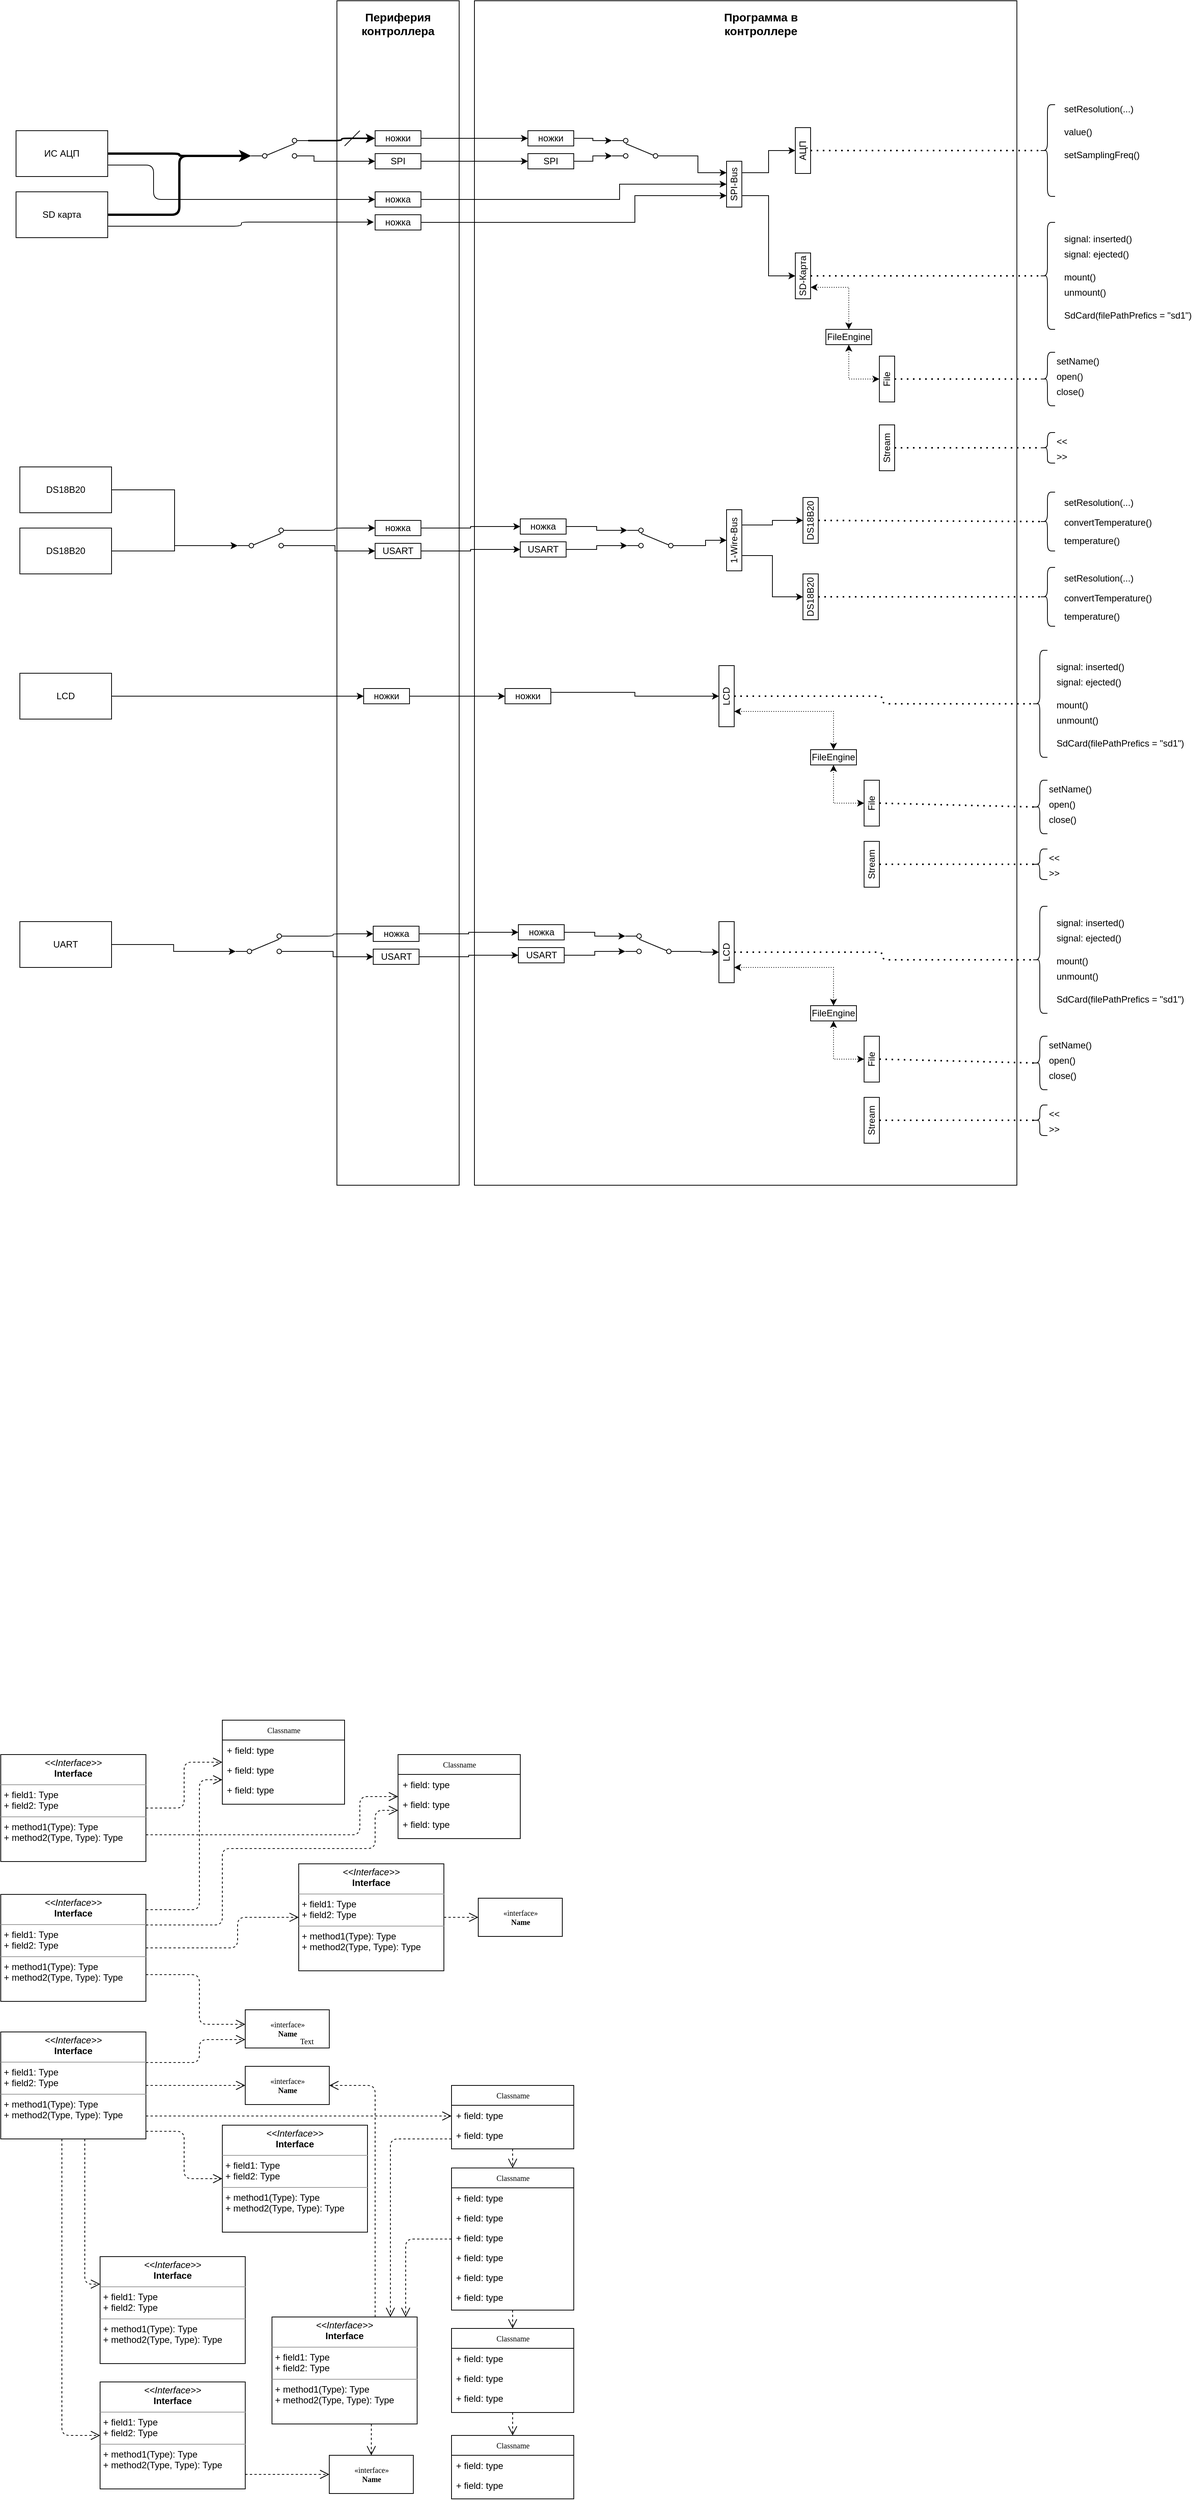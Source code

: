 <mxfile version="13.9.9" type="device"><diagram name="Page-1" id="c4acf3e9-155e-7222-9cf6-157b1a14988f"><mxGraphModel dx="1278" dy="949" grid="1" gridSize="10" guides="1" tooltips="1" connect="1" arrows="1" fold="1" page="1" pageScale="1" pageWidth="850" pageHeight="1100" background="#ffffff" math="0" shadow="0"><root><mxCell id="0"/><mxCell id="1" parent="0"/><mxCell id="zB-574m-2pDk3VOvgIib-29" value="" style="rounded=0;whiteSpace=wrap;html=1;connectable=0;recursiveResize=0;movable=0;resizable=0;rotatable=0;cloneable=0;deletable=0;fillColor=none;allowArrows=0;expand=0;editable=0;pointerEvents=0;" vertex="1" parent="1"><mxGeometry x="690" y="30" width="710" height="1550" as="geometry"/></mxCell><mxCell id="zB-574m-2pDk3VOvgIib-28" value="" style="rounded=0;whiteSpace=wrap;html=1;connectable=0;allowArrows=0;recursiveResize=0;movable=0;resizable=0;rotatable=0;cloneable=0;deletable=0;fillColor=none;expand=0;editable=0;pointerEvents=0;" vertex="1" parent="1"><mxGeometry x="510" y="30" width="160" height="1550" as="geometry"/></mxCell><mxCell id="5d2195bd80daf111-38" style="edgeStyle=orthogonalEdgeStyle;html=1;dashed=1;labelBackgroundColor=none;startFill=0;endArrow=open;endFill=0;endSize=10;fontFamily=Verdana;fontSize=10;" parent="1" source="17acba5748e5396b-2" target="5d2195bd80daf111-9" edge="1"><mxGeometry relative="1" as="geometry"><Array as="points"><mxPoint x="600" y="2959"/></Array></mxGeometry></mxCell><mxCell id="5d2195bd80daf111-40" style="edgeStyle=orthogonalEdgeStyle;html=1;dashed=1;labelBackgroundColor=none;startFill=0;endArrow=open;endFill=0;endSize=10;fontFamily=Verdana;fontSize=10;" parent="1" source="17acba5748e5396b-2" target="5d2195bd80daf111-1" edge="1"><mxGeometry relative="1" as="geometry"><Array as="points"/></mxGeometry></mxCell><mxCell id="17acba5748e5396b-2" value="Classname" style="swimlane;html=1;fontStyle=0;childLayout=stackLayout;horizontal=1;startSize=26;fillColor=none;horizontalStack=0;resizeParent=1;resizeLast=0;collapsible=1;marginBottom=0;swimlaneFillColor=#ffffff;shadow=0;comic=0;labelBackgroundColor=none;strokeWidth=1;fontFamily=Verdana;fontSize=10;align=center;" parent="1" vertex="1"><mxGeometry x="660" y="2866" width="160" height="186" as="geometry"/></mxCell><mxCell id="17acba5748e5396b-3" value="+ field: type" style="text;html=1;strokeColor=none;fillColor=none;align=left;verticalAlign=top;spacingLeft=4;spacingRight=4;whiteSpace=wrap;overflow=hidden;rotatable=0;points=[[0,0.5],[1,0.5]];portConstraint=eastwest;" parent="17acba5748e5396b-2" vertex="1"><mxGeometry y="26" width="160" height="26" as="geometry"/></mxCell><mxCell id="17acba5748e5396b-4" value="+ field: type" style="text;html=1;strokeColor=none;fillColor=none;align=left;verticalAlign=top;spacingLeft=4;spacingRight=4;whiteSpace=wrap;overflow=hidden;rotatable=0;points=[[0,0.5],[1,0.5]];portConstraint=eastwest;" parent="17acba5748e5396b-2" vertex="1"><mxGeometry y="52" width="160" height="26" as="geometry"/></mxCell><mxCell id="17acba5748e5396b-6" value="+ field: type" style="text;html=1;strokeColor=none;fillColor=none;align=left;verticalAlign=top;spacingLeft=4;spacingRight=4;whiteSpace=wrap;overflow=hidden;rotatable=0;points=[[0,0.5],[1,0.5]];portConstraint=eastwest;" parent="17acba5748e5396b-2" vertex="1"><mxGeometry y="78" width="160" height="26" as="geometry"/></mxCell><mxCell id="17acba5748e5396b-9" value="+ field: type" style="text;html=1;strokeColor=none;fillColor=none;align=left;verticalAlign=top;spacingLeft=4;spacingRight=4;whiteSpace=wrap;overflow=hidden;rotatable=0;points=[[0,0.5],[1,0.5]];portConstraint=eastwest;" parent="17acba5748e5396b-2" vertex="1"><mxGeometry y="104" width="160" height="26" as="geometry"/></mxCell><mxCell id="17acba5748e5396b-10" value="+ field: type" style="text;html=1;strokeColor=none;fillColor=none;align=left;verticalAlign=top;spacingLeft=4;spacingRight=4;whiteSpace=wrap;overflow=hidden;rotatable=0;points=[[0,0.5],[1,0.5]];portConstraint=eastwest;" parent="17acba5748e5396b-2" vertex="1"><mxGeometry y="130" width="160" height="26" as="geometry"/></mxCell><mxCell id="17acba5748e5396b-8" value="+ field: type" style="text;html=1;strokeColor=none;fillColor=none;align=left;verticalAlign=top;spacingLeft=4;spacingRight=4;whiteSpace=wrap;overflow=hidden;rotatable=0;points=[[0,0.5],[1,0.5]];portConstraint=eastwest;" parent="17acba5748e5396b-2" vertex="1"><mxGeometry y="156" width="160" height="26" as="geometry"/></mxCell><mxCell id="17acba5748e5396b-20" value="Classname" style="swimlane;html=1;fontStyle=0;childLayout=stackLayout;horizontal=1;startSize=26;fillColor=none;horizontalStack=0;resizeParent=1;resizeLast=0;collapsible=1;marginBottom=0;swimlaneFillColor=#ffffff;shadow=0;comic=0;labelBackgroundColor=none;strokeWidth=1;fontFamily=Verdana;fontSize=10;align=center;" parent="1" vertex="1"><mxGeometry x="360" y="2280" width="160" height="110" as="geometry"/></mxCell><mxCell id="17acba5748e5396b-21" value="+ field: type" style="text;html=1;strokeColor=none;fillColor=none;align=left;verticalAlign=top;spacingLeft=4;spacingRight=4;whiteSpace=wrap;overflow=hidden;rotatable=0;points=[[0,0.5],[1,0.5]];portConstraint=eastwest;" parent="17acba5748e5396b-20" vertex="1"><mxGeometry y="26" width="160" height="26" as="geometry"/></mxCell><mxCell id="17acba5748e5396b-24" value="+ field: type" style="text;html=1;strokeColor=none;fillColor=none;align=left;verticalAlign=top;spacingLeft=4;spacingRight=4;whiteSpace=wrap;overflow=hidden;rotatable=0;points=[[0,0.5],[1,0.5]];portConstraint=eastwest;" parent="17acba5748e5396b-20" vertex="1"><mxGeometry y="52" width="160" height="26" as="geometry"/></mxCell><mxCell id="17acba5748e5396b-26" value="+ field: type" style="text;html=1;strokeColor=none;fillColor=none;align=left;verticalAlign=top;spacingLeft=4;spacingRight=4;whiteSpace=wrap;overflow=hidden;rotatable=0;points=[[0,0.5],[1,0.5]];portConstraint=eastwest;" parent="17acba5748e5396b-20" vertex="1"><mxGeometry y="78" width="160" height="26" as="geometry"/></mxCell><mxCell id="17acba5748e5396b-30" value="Classname" style="swimlane;html=1;fontStyle=0;childLayout=stackLayout;horizontal=1;startSize=26;fillColor=none;horizontalStack=0;resizeParent=1;resizeLast=0;collapsible=1;marginBottom=0;swimlaneFillColor=#ffffff;shadow=0;comic=0;labelBackgroundColor=none;strokeWidth=1;fontFamily=Verdana;fontSize=10;align=center;" parent="1" vertex="1"><mxGeometry x="590" y="2325" width="160" height="110" as="geometry"/></mxCell><mxCell id="17acba5748e5396b-31" value="+ field: type" style="text;html=1;strokeColor=none;fillColor=none;align=left;verticalAlign=top;spacingLeft=4;spacingRight=4;whiteSpace=wrap;overflow=hidden;rotatable=0;points=[[0,0.5],[1,0.5]];portConstraint=eastwest;" parent="17acba5748e5396b-30" vertex="1"><mxGeometry y="26" width="160" height="26" as="geometry"/></mxCell><mxCell id="17acba5748e5396b-32" value="+ field: type" style="text;html=1;strokeColor=none;fillColor=none;align=left;verticalAlign=top;spacingLeft=4;spacingRight=4;whiteSpace=wrap;overflow=hidden;rotatable=0;points=[[0,0.5],[1,0.5]];portConstraint=eastwest;" parent="17acba5748e5396b-30" vertex="1"><mxGeometry y="52" width="160" height="26" as="geometry"/></mxCell><mxCell id="17acba5748e5396b-33" value="+ field: type" style="text;html=1;strokeColor=none;fillColor=none;align=left;verticalAlign=top;spacingLeft=4;spacingRight=4;whiteSpace=wrap;overflow=hidden;rotatable=0;points=[[0,0.5],[1,0.5]];portConstraint=eastwest;" parent="17acba5748e5396b-30" vertex="1"><mxGeometry y="78" width="160" height="26" as="geometry"/></mxCell><mxCell id="17acba5748e5396b-44" value="Classname" style="swimlane;html=1;fontStyle=0;childLayout=stackLayout;horizontal=1;startSize=26;fillColor=none;horizontalStack=0;resizeParent=1;resizeLast=0;collapsible=1;marginBottom=0;swimlaneFillColor=#ffffff;shadow=0;comic=0;labelBackgroundColor=none;strokeWidth=1;fontFamily=Verdana;fontSize=10;align=center;" parent="1" vertex="1"><mxGeometry x="660" y="3216" width="160" height="83" as="geometry"/></mxCell><mxCell id="17acba5748e5396b-45" value="+ field: type" style="text;html=1;strokeColor=none;fillColor=none;align=left;verticalAlign=top;spacingLeft=4;spacingRight=4;whiteSpace=wrap;overflow=hidden;rotatable=0;points=[[0,0.5],[1,0.5]];portConstraint=eastwest;" parent="17acba5748e5396b-44" vertex="1"><mxGeometry y="26" width="160" height="26" as="geometry"/></mxCell><mxCell id="17acba5748e5396b-47" value="+ field: type" style="text;html=1;strokeColor=none;fillColor=none;align=left;verticalAlign=top;spacingLeft=4;spacingRight=4;whiteSpace=wrap;overflow=hidden;rotatable=0;points=[[0,0.5],[1,0.5]];portConstraint=eastwest;" parent="17acba5748e5396b-44" vertex="1"><mxGeometry y="52" width="160" height="26" as="geometry"/></mxCell><mxCell id="5d2195bd80daf111-39" style="edgeStyle=orthogonalEdgeStyle;html=1;dashed=1;labelBackgroundColor=none;startFill=0;endArrow=open;endFill=0;endSize=10;fontFamily=Verdana;fontSize=10;" parent="1" source="5d2195bd80daf111-1" target="17acba5748e5396b-44" edge="1"><mxGeometry relative="1" as="geometry"/></mxCell><mxCell id="5d2195bd80daf111-1" value="Classname" style="swimlane;html=1;fontStyle=0;childLayout=stackLayout;horizontal=1;startSize=26;fillColor=none;horizontalStack=0;resizeParent=1;resizeLast=0;collapsible=1;marginBottom=0;swimlaneFillColor=#ffffff;shadow=0;comic=0;labelBackgroundColor=none;strokeWidth=1;fontFamily=Verdana;fontSize=10;align=center;" parent="1" vertex="1"><mxGeometry x="660" y="3076" width="160" height="110" as="geometry"/></mxCell><mxCell id="5d2195bd80daf111-2" value="+ field: type" style="text;html=1;strokeColor=none;fillColor=none;align=left;verticalAlign=top;spacingLeft=4;spacingRight=4;whiteSpace=wrap;overflow=hidden;rotatable=0;points=[[0,0.5],[1,0.5]];portConstraint=eastwest;" parent="5d2195bd80daf111-1" vertex="1"><mxGeometry y="26" width="160" height="26" as="geometry"/></mxCell><mxCell id="5d2195bd80daf111-3" value="+ field: type" style="text;html=1;strokeColor=none;fillColor=none;align=left;verticalAlign=top;spacingLeft=4;spacingRight=4;whiteSpace=wrap;overflow=hidden;rotatable=0;points=[[0,0.5],[1,0.5]];portConstraint=eastwest;" parent="5d2195bd80daf111-1" vertex="1"><mxGeometry y="52" width="160" height="26" as="geometry"/></mxCell><mxCell id="5d2195bd80daf111-4" value="+ field: type" style="text;html=1;strokeColor=none;fillColor=none;align=left;verticalAlign=top;spacingLeft=4;spacingRight=4;whiteSpace=wrap;overflow=hidden;rotatable=0;points=[[0,0.5],[1,0.5]];portConstraint=eastwest;" parent="5d2195bd80daf111-1" vertex="1"><mxGeometry y="78" width="160" height="26" as="geometry"/></mxCell><mxCell id="5d2195bd80daf111-41" style="edgeStyle=orthogonalEdgeStyle;html=1;dashed=1;labelBackgroundColor=none;startFill=0;endArrow=open;endFill=0;endSize=10;fontFamily=Verdana;fontSize=10;" parent="1" source="5d2195bd80daf111-5" target="17acba5748e5396b-2" edge="1"><mxGeometry relative="1" as="geometry"><Array as="points"/></mxGeometry></mxCell><mxCell id="5d2195bd80daf111-5" value="Classname" style="swimlane;html=1;fontStyle=0;childLayout=stackLayout;horizontal=1;startSize=26;fillColor=none;horizontalStack=0;resizeParent=1;resizeLast=0;collapsible=1;marginBottom=0;swimlaneFillColor=#ffffff;shadow=0;comic=0;labelBackgroundColor=none;strokeWidth=1;fontFamily=Verdana;fontSize=10;align=center;" parent="1" vertex="1"><mxGeometry x="660" y="2758" width="160" height="83" as="geometry"/></mxCell><mxCell id="5d2195bd80daf111-6" value="+ field: type" style="text;html=1;strokeColor=none;fillColor=none;align=left;verticalAlign=top;spacingLeft=4;spacingRight=4;whiteSpace=wrap;overflow=hidden;rotatable=0;points=[[0,0.5],[1,0.5]];portConstraint=eastwest;" parent="5d2195bd80daf111-5" vertex="1"><mxGeometry y="26" width="160" height="26" as="geometry"/></mxCell><mxCell id="5d2195bd80daf111-7" value="+ field: type" style="text;html=1;strokeColor=none;fillColor=none;align=left;verticalAlign=top;spacingLeft=4;spacingRight=4;whiteSpace=wrap;overflow=hidden;rotatable=0;points=[[0,0.5],[1,0.5]];portConstraint=eastwest;" parent="5d2195bd80daf111-5" vertex="1"><mxGeometry y="52" width="160" height="26" as="geometry"/></mxCell><mxCell id="5d2195bd80daf111-8" value="&amp;laquo;interface&amp;raquo;&lt;br&gt;&lt;b&gt;Name&lt;/b&gt;" style="html=1;shadow=0;comic=0;labelBackgroundColor=none;strokeWidth=1;fontFamily=Verdana;fontSize=10;align=center;" parent="1" vertex="1"><mxGeometry x="500" y="3242" width="110" height="50" as="geometry"/></mxCell><mxCell id="5d2195bd80daf111-35" style="edgeStyle=orthogonalEdgeStyle;html=1;dashed=1;labelBackgroundColor=none;startFill=0;endArrow=open;endFill=0;endSize=10;fontFamily=Verdana;fontSize=10;" parent="1" source="5d2195bd80daf111-9" target="5d2195bd80daf111-8" edge="1"><mxGeometry relative="1" as="geometry"><Array as="points"><mxPoint x="555" y="3208"/><mxPoint x="555" y="3208"/></Array></mxGeometry></mxCell><mxCell id="5d2195bd80daf111-36" style="edgeStyle=orthogonalEdgeStyle;html=1;dashed=1;labelBackgroundColor=none;startFill=0;endArrow=open;endFill=0;endSize=10;fontFamily=Verdana;fontSize=10;" parent="1" source="5d2195bd80daf111-9" target="5d2195bd80daf111-13" edge="1"><mxGeometry relative="1" as="geometry"><Array as="points"><mxPoint x="560" y="2758"/></Array></mxGeometry></mxCell><mxCell id="5d2195bd80daf111-9" value="&lt;p style=&quot;margin:0px;margin-top:4px;text-align:center;&quot;&gt;&lt;i&gt;&amp;lt;&amp;lt;Interface&amp;gt;&amp;gt;&lt;/i&gt;&lt;br/&gt;&lt;b&gt;Interface&lt;/b&gt;&lt;/p&gt;&lt;hr size=&quot;1&quot;/&gt;&lt;p style=&quot;margin:0px;margin-left:4px;&quot;&gt;+ field1: Type&lt;br/&gt;+ field2: Type&lt;/p&gt;&lt;hr size=&quot;1&quot;/&gt;&lt;p style=&quot;margin:0px;margin-left:4px;&quot;&gt;+ method1(Type): Type&lt;br/&gt;+ method2(Type, Type): Type&lt;/p&gt;" style="verticalAlign=top;align=left;overflow=fill;fontSize=12;fontFamily=Helvetica;html=1;shadow=0;comic=0;labelBackgroundColor=none;strokeWidth=1;" parent="1" vertex="1"><mxGeometry x="425" y="3061" width="190" height="140" as="geometry"/></mxCell><mxCell id="5d2195bd80daf111-10" value="&lt;p style=&quot;margin:0px;margin-top:4px;text-align:center;&quot;&gt;&lt;i&gt;&amp;lt;&amp;lt;Interface&amp;gt;&amp;gt;&lt;/i&gt;&lt;br/&gt;&lt;b&gt;Interface&lt;/b&gt;&lt;/p&gt;&lt;hr size=&quot;1&quot;/&gt;&lt;p style=&quot;margin:0px;margin-left:4px;&quot;&gt;+ field1: Type&lt;br/&gt;+ field2: Type&lt;/p&gt;&lt;hr size=&quot;1&quot;/&gt;&lt;p style=&quot;margin:0px;margin-left:4px;&quot;&gt;+ method1(Type): Type&lt;br/&gt;+ method2(Type, Type): Type&lt;/p&gt;" style="verticalAlign=top;align=left;overflow=fill;fontSize=12;fontFamily=Helvetica;html=1;shadow=0;comic=0;labelBackgroundColor=none;strokeWidth=1;" parent="1" vertex="1"><mxGeometry x="360" y="2810" width="190" height="140" as="geometry"/></mxCell><mxCell id="5d2195bd80daf111-34" style="edgeStyle=orthogonalEdgeStyle;html=1;dashed=1;labelBackgroundColor=none;startFill=0;endArrow=open;endFill=0;endSize=10;fontFamily=Verdana;fontSize=10;" parent="1" source="5d2195bd80daf111-11" target="5d2195bd80daf111-8" edge="1"><mxGeometry relative="1" as="geometry"><Array as="points"><mxPoint x="420" y="3267"/><mxPoint x="420" y="3267"/></Array></mxGeometry></mxCell><mxCell id="5d2195bd80daf111-11" value="&lt;p style=&quot;margin:0px;margin-top:4px;text-align:center;&quot;&gt;&lt;i&gt;&amp;lt;&amp;lt;Interface&amp;gt;&amp;gt;&lt;/i&gt;&lt;br/&gt;&lt;b&gt;Interface&lt;/b&gt;&lt;/p&gt;&lt;hr size=&quot;1&quot;/&gt;&lt;p style=&quot;margin:0px;margin-left:4px;&quot;&gt;+ field1: Type&lt;br/&gt;+ field2: Type&lt;/p&gt;&lt;hr size=&quot;1&quot;/&gt;&lt;p style=&quot;margin:0px;margin-left:4px;&quot;&gt;+ method1(Type): Type&lt;br/&gt;+ method2(Type, Type): Type&lt;/p&gt;" style="verticalAlign=top;align=left;overflow=fill;fontSize=12;fontFamily=Helvetica;html=1;shadow=0;comic=0;labelBackgroundColor=none;strokeWidth=1;" parent="1" vertex="1"><mxGeometry x="200" y="3146" width="190" height="140" as="geometry"/></mxCell><mxCell id="5d2195bd80daf111-12" value="&lt;p style=&quot;margin:0px;margin-top:4px;text-align:center;&quot;&gt;&lt;i&gt;&amp;lt;&amp;lt;Interface&amp;gt;&amp;gt;&lt;/i&gt;&lt;br/&gt;&lt;b&gt;Interface&lt;/b&gt;&lt;/p&gt;&lt;hr size=&quot;1&quot;/&gt;&lt;p style=&quot;margin:0px;margin-left:4px;&quot;&gt;+ field1: Type&lt;br/&gt;+ field2: Type&lt;/p&gt;&lt;hr size=&quot;1&quot;/&gt;&lt;p style=&quot;margin:0px;margin-left:4px;&quot;&gt;+ method1(Type): Type&lt;br/&gt;+ method2(Type, Type): Type&lt;/p&gt;" style="verticalAlign=top;align=left;overflow=fill;fontSize=12;fontFamily=Helvetica;html=1;shadow=0;comic=0;labelBackgroundColor=none;strokeWidth=1;" parent="1" vertex="1"><mxGeometry x="200" y="2982" width="190" height="140" as="geometry"/></mxCell><mxCell id="5d2195bd80daf111-13" value="&amp;laquo;interface&amp;raquo;&lt;br&gt;&lt;b&gt;Name&lt;/b&gt;" style="html=1;shadow=0;comic=0;labelBackgroundColor=none;strokeWidth=1;fontFamily=Verdana;fontSize=10;align=center;" parent="1" vertex="1"><mxGeometry x="390" y="2733" width="110" height="50" as="geometry"/></mxCell><mxCell id="5d2195bd80daf111-14" value="&amp;laquo;interface&amp;raquo;&lt;br&gt;&lt;b&gt;Name&lt;/b&gt;" style="html=1;shadow=0;comic=0;labelBackgroundColor=none;strokeWidth=1;fontFamily=Verdana;fontSize=10;align=center;" parent="1" vertex="1"><mxGeometry x="390" y="2659" width="110" height="50" as="geometry"/></mxCell><mxCell id="5d2195bd80daf111-26" style="edgeStyle=orthogonalEdgeStyle;html=1;dashed=1;labelBackgroundColor=none;startFill=0;endArrow=open;endFill=0;endSize=10;fontFamily=Verdana;fontSize=10;" parent="1" source="5d2195bd80daf111-15" target="5d2195bd80daf111-17" edge="1"><mxGeometry relative="1" as="geometry"><Array as="points"/></mxGeometry></mxCell><mxCell id="5d2195bd80daf111-15" value="&lt;p style=&quot;margin:0px;margin-top:4px;text-align:center;&quot;&gt;&lt;i&gt;&amp;lt;&amp;lt;Interface&amp;gt;&amp;gt;&lt;/i&gt;&lt;br/&gt;&lt;b&gt;Interface&lt;/b&gt;&lt;/p&gt;&lt;hr size=&quot;1&quot;/&gt;&lt;p style=&quot;margin:0px;margin-left:4px;&quot;&gt;+ field1: Type&lt;br/&gt;+ field2: Type&lt;/p&gt;&lt;hr size=&quot;1&quot;/&gt;&lt;p style=&quot;margin:0px;margin-left:4px;&quot;&gt;+ method1(Type): Type&lt;br/&gt;+ method2(Type, Type): Type&lt;/p&gt;" style="verticalAlign=top;align=left;overflow=fill;fontSize=12;fontFamily=Helvetica;html=1;shadow=0;comic=0;labelBackgroundColor=none;strokeWidth=1;" parent="1" vertex="1"><mxGeometry x="460" y="2468" width="190" height="140" as="geometry"/></mxCell><mxCell id="5d2195bd80daf111-16" value="Text" style="text;html=1;resizable=0;points=[];autosize=1;align=left;verticalAlign=top;spacingTop=-4;fontSize=10;fontFamily=Verdana;fontColor=#000000;" parent="1" vertex="1"><mxGeometry x="460" y="2692" width="40" height="10" as="geometry"/></mxCell><mxCell id="5d2195bd80daf111-17" value="&amp;laquo;interface&amp;raquo;&lt;br&gt;&lt;b&gt;Name&lt;/b&gt;" style="html=1;shadow=0;comic=0;labelBackgroundColor=none;strokeWidth=1;fontFamily=Verdana;fontSize=10;align=center;" parent="1" vertex="1"><mxGeometry x="695" y="2513" width="110" height="50" as="geometry"/></mxCell><mxCell id="5d2195bd80daf111-21" style="edgeStyle=orthogonalEdgeStyle;html=1;labelBackgroundColor=none;startFill=0;endArrow=open;endFill=0;endSize=10;fontFamily=Verdana;fontSize=10;dashed=1;" parent="1" source="5d2195bd80daf111-18" target="17acba5748e5396b-20" edge="1"><mxGeometry relative="1" as="geometry"/></mxCell><mxCell id="5d2195bd80daf111-22" style="edgeStyle=orthogonalEdgeStyle;html=1;exitX=1;exitY=0.75;dashed=1;labelBackgroundColor=none;startFill=0;endArrow=open;endFill=0;endSize=10;fontFamily=Verdana;fontSize=10;" parent="1" source="5d2195bd80daf111-18" target="17acba5748e5396b-30" edge="1"><mxGeometry relative="1" as="geometry"><Array as="points"><mxPoint x="540" y="2430"/><mxPoint x="540" y="2380"/></Array></mxGeometry></mxCell><mxCell id="5d2195bd80daf111-18" value="&lt;p style=&quot;margin:0px;margin-top:4px;text-align:center;&quot;&gt;&lt;i&gt;&amp;lt;&amp;lt;Interface&amp;gt;&amp;gt;&lt;/i&gt;&lt;br/&gt;&lt;b&gt;Interface&lt;/b&gt;&lt;/p&gt;&lt;hr size=&quot;1&quot;/&gt;&lt;p style=&quot;margin:0px;margin-left:4px;&quot;&gt;+ field1: Type&lt;br/&gt;+ field2: Type&lt;/p&gt;&lt;hr size=&quot;1&quot;/&gt;&lt;p style=&quot;margin:0px;margin-left:4px;&quot;&gt;+ method1(Type): Type&lt;br/&gt;+ method2(Type, Type): Type&lt;/p&gt;" style="verticalAlign=top;align=left;overflow=fill;fontSize=12;fontFamily=Helvetica;html=1;shadow=0;comic=0;labelBackgroundColor=none;strokeWidth=1;" parent="1" vertex="1"><mxGeometry x="70" y="2325" width="190" height="140" as="geometry"/></mxCell><mxCell id="5d2195bd80daf111-23" style="edgeStyle=orthogonalEdgeStyle;html=1;dashed=1;labelBackgroundColor=none;startFill=0;endArrow=open;endFill=0;endSize=10;fontFamily=Verdana;fontSize=10;" parent="1" source="5d2195bd80daf111-19" target="17acba5748e5396b-20" edge="1"><mxGeometry relative="1" as="geometry"><Array as="points"><mxPoint x="330" y="2528"/><mxPoint x="330" y="2358"/></Array></mxGeometry></mxCell><mxCell id="5d2195bd80daf111-24" style="edgeStyle=orthogonalEdgeStyle;html=1;dashed=1;labelBackgroundColor=none;startFill=0;endArrow=open;endFill=0;endSize=10;fontFamily=Verdana;fontSize=10;" parent="1" source="5d2195bd80daf111-19" target="17acba5748e5396b-30" edge="1"><mxGeometry relative="1" as="geometry"><Array as="points"><mxPoint x="360" y="2548"/><mxPoint x="360" y="2448"/><mxPoint x="560" y="2448"/><mxPoint x="560" y="2398"/></Array></mxGeometry></mxCell><mxCell id="5d2195bd80daf111-25" style="edgeStyle=orthogonalEdgeStyle;html=1;dashed=1;labelBackgroundColor=none;startFill=0;endArrow=open;endFill=0;endSize=10;fontFamily=Verdana;fontSize=10;" parent="1" source="5d2195bd80daf111-19" target="5d2195bd80daf111-15" edge="1"><mxGeometry relative="1" as="geometry"><Array as="points"><mxPoint x="380" y="2578"/><mxPoint x="380" y="2538"/></Array></mxGeometry></mxCell><mxCell id="5d2195bd80daf111-27" style="edgeStyle=orthogonalEdgeStyle;html=1;exitX=1;exitY=0.75;dashed=1;labelBackgroundColor=none;startFill=0;endArrow=open;endFill=0;endSize=10;fontFamily=Verdana;fontSize=10;" parent="1" source="5d2195bd80daf111-19" target="5d2195bd80daf111-14" edge="1"><mxGeometry relative="1" as="geometry"><Array as="points"><mxPoint x="330" y="2613"/><mxPoint x="330" y="2678"/></Array></mxGeometry></mxCell><mxCell id="5d2195bd80daf111-19" value="&lt;p style=&quot;margin:0px;margin-top:4px;text-align:center;&quot;&gt;&lt;i&gt;&amp;lt;&amp;lt;Interface&amp;gt;&amp;gt;&lt;/i&gt;&lt;br/&gt;&lt;b&gt;Interface&lt;/b&gt;&lt;/p&gt;&lt;hr size=&quot;1&quot;/&gt;&lt;p style=&quot;margin:0px;margin-left:4px;&quot;&gt;+ field1: Type&lt;br/&gt;+ field2: Type&lt;/p&gt;&lt;hr size=&quot;1&quot;/&gt;&lt;p style=&quot;margin:0px;margin-left:4px;&quot;&gt;+ method1(Type): Type&lt;br/&gt;+ method2(Type, Type): Type&lt;/p&gt;" style="verticalAlign=top;align=left;overflow=fill;fontSize=12;fontFamily=Helvetica;html=1;shadow=0;comic=0;labelBackgroundColor=none;strokeWidth=1;" parent="1" vertex="1"><mxGeometry x="70" y="2508" width="190" height="140" as="geometry"/></mxCell><mxCell id="5d2195bd80daf111-28" style="edgeStyle=orthogonalEdgeStyle;html=1;dashed=1;labelBackgroundColor=none;startFill=0;endArrow=open;endFill=0;endSize=10;fontFamily=Verdana;fontSize=10;" parent="1" source="5d2195bd80daf111-20" target="5d2195bd80daf111-14" edge="1"><mxGeometry relative="1" as="geometry"><Array as="points"><mxPoint x="330" y="2728"/><mxPoint x="330" y="2698"/></Array></mxGeometry></mxCell><mxCell id="5d2195bd80daf111-29" style="edgeStyle=orthogonalEdgeStyle;html=1;dashed=1;labelBackgroundColor=none;startFill=0;endArrow=open;endFill=0;endSize=10;fontFamily=Verdana;fontSize=10;" parent="1" source="5d2195bd80daf111-20" target="5d2195bd80daf111-13" edge="1"><mxGeometry relative="1" as="geometry"/></mxCell><mxCell id="5d2195bd80daf111-30" style="edgeStyle=orthogonalEdgeStyle;html=1;dashed=1;labelBackgroundColor=none;startFill=0;endArrow=open;endFill=0;endSize=10;fontFamily=Verdana;fontSize=10;" parent="1" source="5d2195bd80daf111-20" target="5d2195bd80daf111-10" edge="1"><mxGeometry relative="1" as="geometry"><Array as="points"><mxPoint x="310" y="2818"/><mxPoint x="310" y="2880"/></Array></mxGeometry></mxCell><mxCell id="5d2195bd80daf111-31" style="edgeStyle=orthogonalEdgeStyle;html=1;dashed=1;labelBackgroundColor=none;startFill=0;endArrow=open;endFill=0;endSize=10;fontFamily=Verdana;fontSize=10;" parent="1" source="5d2195bd80daf111-20" target="5d2195bd80daf111-5" edge="1"><mxGeometry relative="1" as="geometry"><Array as="points"><mxPoint x="360" y="2798"/><mxPoint x="360" y="2798"/></Array></mxGeometry></mxCell><mxCell id="5d2195bd80daf111-32" style="edgeStyle=orthogonalEdgeStyle;html=1;dashed=1;labelBackgroundColor=none;startFill=0;endArrow=open;endFill=0;endSize=10;fontFamily=Verdana;fontSize=10;" parent="1" source="5d2195bd80daf111-20" target="5d2195bd80daf111-12" edge="1"><mxGeometry relative="1" as="geometry"><Array as="points"><mxPoint x="180" y="3018"/></Array></mxGeometry></mxCell><mxCell id="5d2195bd80daf111-33" style="edgeStyle=orthogonalEdgeStyle;html=1;dashed=1;labelBackgroundColor=none;startFill=0;endArrow=open;endFill=0;endSize=10;fontFamily=Verdana;fontSize=10;" parent="1" source="5d2195bd80daf111-20" target="5d2195bd80daf111-11" edge="1"><mxGeometry relative="1" as="geometry"><Array as="points"><mxPoint x="150" y="3216"/></Array></mxGeometry></mxCell><mxCell id="5d2195bd80daf111-20" value="&lt;p style=&quot;margin:0px;margin-top:4px;text-align:center;&quot;&gt;&lt;i&gt;&amp;lt;&amp;lt;Interface&amp;gt;&amp;gt;&lt;/i&gt;&lt;br/&gt;&lt;b&gt;Interface&lt;/b&gt;&lt;/p&gt;&lt;hr size=&quot;1&quot;/&gt;&lt;p style=&quot;margin:0px;margin-left:4px;&quot;&gt;+ field1: Type&lt;br/&gt;+ field2: Type&lt;/p&gt;&lt;hr size=&quot;1&quot;/&gt;&lt;p style=&quot;margin:0px;margin-left:4px;&quot;&gt;+ method1(Type): Type&lt;br/&gt;+ method2(Type, Type): Type&lt;/p&gt;" style="verticalAlign=top;align=left;overflow=fill;fontSize=12;fontFamily=Helvetica;html=1;shadow=0;comic=0;labelBackgroundColor=none;strokeWidth=1;" parent="1" vertex="1"><mxGeometry x="70" y="2688" width="190" height="140" as="geometry"/></mxCell><mxCell id="5d2195bd80daf111-37" style="edgeStyle=orthogonalEdgeStyle;html=1;dashed=1;labelBackgroundColor=none;startFill=0;endArrow=open;endFill=0;endSize=10;fontFamily=Verdana;fontSize=10;" parent="1" source="5d2195bd80daf111-5" target="5d2195bd80daf111-9" edge="1"><mxGeometry relative="1" as="geometry"><Array as="points"><mxPoint x="580" y="2828"/></Array></mxGeometry></mxCell><mxCell id="zB-574m-2pDk3VOvgIib-6" style="edgeStyle=orthogonalEdgeStyle;orthogonalLoop=1;jettySize=auto;html=1;exitX=1;exitY=0.5;exitDx=0;exitDy=0;entryX=0;entryY=0.885;entryDx=0;entryDy=0;entryPerimeter=0;strokeWidth=3;" edge="1" parent="1" source="zB-574m-2pDk3VOvgIib-1" target="zB-574m-2pDk3VOvgIib-5"><mxGeometry relative="1" as="geometry"/></mxCell><mxCell id="zB-574m-2pDk3VOvgIib-8" style="edgeStyle=orthogonalEdgeStyle;orthogonalLoop=1;jettySize=auto;html=1;exitX=1;exitY=0.75;exitDx=0;exitDy=0;entryX=0;entryY=0.5;entryDx=0;entryDy=0;" edge="1" parent="1" source="zB-574m-2pDk3VOvgIib-1" target="zB-574m-2pDk3VOvgIib-15"><mxGeometry relative="1" as="geometry"><mxPoint x="400" y="290" as="targetPoint"/><Array as="points"><mxPoint x="270" y="245"/><mxPoint x="270" y="290"/></Array></mxGeometry></mxCell><mxCell id="zB-574m-2pDk3VOvgIib-1" value="ИС АЦП" style="whiteSpace=wrap;html=1;" vertex="1" parent="1"><mxGeometry x="90" y="200" width="120" height="60" as="geometry"/></mxCell><mxCell id="zB-574m-2pDk3VOvgIib-7" style="edgeStyle=orthogonalEdgeStyle;orthogonalLoop=1;jettySize=auto;html=1;exitX=1;exitY=0.5;exitDx=0;exitDy=0;entryX=0;entryY=0.885;entryDx=0;entryDy=0;entryPerimeter=0;strokeWidth=3;" edge="1" parent="1" source="zB-574m-2pDk3VOvgIib-2" target="zB-574m-2pDk3VOvgIib-5"><mxGeometry relative="1" as="geometry"><mxPoint x="390" y="260" as="targetPoint"/></mxGeometry></mxCell><mxCell id="zB-574m-2pDk3VOvgIib-9" style="edgeStyle=orthogonalEdgeStyle;orthogonalLoop=1;jettySize=auto;html=1;exitX=1;exitY=0.75;exitDx=0;exitDy=0;entryX=-0.029;entryY=0.481;entryDx=0;entryDy=0;entryPerimeter=0;" edge="1" parent="1" source="zB-574m-2pDk3VOvgIib-2" target="zB-574m-2pDk3VOvgIib-16"><mxGeometry relative="1" as="geometry"><mxPoint x="400" y="325.048" as="targetPoint"/></mxGeometry></mxCell><mxCell id="zB-574m-2pDk3VOvgIib-2" value="SD карта" style="whiteSpace=wrap;html=1;" vertex="1" parent="1"><mxGeometry x="90" y="280" width="120" height="60" as="geometry"/></mxCell><mxCell id="zB-574m-2pDk3VOvgIib-62" style="edgeStyle=orthogonalEdgeStyle;rounded=0;orthogonalLoop=1;jettySize=auto;html=1;exitX=1;exitY=0.5;exitDx=0;exitDy=0;entryX=0;entryY=0.885;entryDx=0;entryDy=0;entryPerimeter=0;startArrow=none;startFill=0;strokeWidth=1;fontSize=15;" edge="1" parent="1" source="zB-574m-2pDk3VOvgIib-3" target="zB-574m-2pDk3VOvgIib-60"><mxGeometry relative="1" as="geometry"/></mxCell><mxCell id="zB-574m-2pDk3VOvgIib-3" value="DS18B20" style="whiteSpace=wrap;html=1;" vertex="1" parent="1"><mxGeometry x="95" y="720" width="120" height="60" as="geometry"/></mxCell><mxCell id="zB-574m-2pDk3VOvgIib-91" style="edgeStyle=orthogonalEdgeStyle;rounded=0;orthogonalLoop=1;jettySize=auto;html=1;exitX=1;exitY=0.5;exitDx=0;exitDy=0;entryX=0;entryY=0.5;entryDx=0;entryDy=0;startArrow=none;startFill=0;strokeWidth=1;fontSize=15;" edge="1" parent="1" source="zB-574m-2pDk3VOvgIib-4" target="zB-574m-2pDk3VOvgIib-89"><mxGeometry relative="1" as="geometry"/></mxCell><mxCell id="zB-574m-2pDk3VOvgIib-4" value="LCD" style="whiteSpace=wrap;html=1;" vertex="1" parent="1"><mxGeometry x="95" y="910" width="120" height="60" as="geometry"/></mxCell><mxCell id="zB-574m-2pDk3VOvgIib-10" style="edgeStyle=orthogonalEdgeStyle;orthogonalLoop=1;jettySize=auto;html=1;exitX=1;exitY=0.115;exitDx=0;exitDy=0;exitPerimeter=0;strokeWidth=2;entryX=0;entryY=0.5;entryDx=0;entryDy=0;" edge="1" parent="1" source="zB-574m-2pDk3VOvgIib-5" target="zB-574m-2pDk3VOvgIib-14"><mxGeometry relative="1" as="geometry"><mxPoint x="550" y="212.833" as="targetPoint"/></mxGeometry></mxCell><mxCell id="zB-574m-2pDk3VOvgIib-13" style="edgeStyle=orthogonalEdgeStyle;rounded=0;orthogonalLoop=1;jettySize=auto;html=1;exitX=1;exitY=0.885;exitDx=0;exitDy=0;exitPerimeter=0;entryX=0;entryY=0.5;entryDx=0;entryDy=0;strokeWidth=1;" edge="1" parent="1" source="zB-574m-2pDk3VOvgIib-5" target="zB-574m-2pDk3VOvgIib-12"><mxGeometry relative="1" as="geometry"><Array as="points"><mxPoint x="480" y="233"/><mxPoint x="480" y="240"/></Array></mxGeometry></mxCell><mxCell id="zB-574m-2pDk3VOvgIib-5" value="" style="pointerEvents=1;verticalLabelPosition=bottom;shadow=0;dashed=0;align=center;html=1;verticalAlign=top;shape=mxgraph.electrical.electro-mechanical.2-way_switch;" vertex="1" parent="1"><mxGeometry x="397.5" y="210" width="75" height="26" as="geometry"/></mxCell><mxCell id="zB-574m-2pDk3VOvgIib-11" value="" style="endArrow=none;html=1;strokeWidth=1;" edge="1" parent="1"><mxGeometry width="50" height="50" relative="1" as="geometry"><mxPoint x="520" y="220" as="sourcePoint"/><mxPoint x="540" y="200" as="targetPoint"/></mxGeometry></mxCell><mxCell id="zB-574m-2pDk3VOvgIib-18" style="edgeStyle=orthogonalEdgeStyle;rounded=0;orthogonalLoop=1;jettySize=auto;html=1;exitX=0;exitY=0.885;exitDx=0;exitDy=0;entryX=0.75;entryY=0;entryDx=0;entryDy=0;strokeWidth=1;exitPerimeter=0;" edge="1" parent="1" source="zB-574m-2pDk3VOvgIib-23" target="zB-574m-2pDk3VOvgIib-17"><mxGeometry relative="1" as="geometry"/></mxCell><mxCell id="zB-574m-2pDk3VOvgIib-12" value="SPI" style="whiteSpace=wrap;html=1;" vertex="1" parent="1"><mxGeometry x="560" y="230" width="60" height="20" as="geometry"/></mxCell><mxCell id="zB-574m-2pDk3VOvgIib-25" style="edgeStyle=orthogonalEdgeStyle;rounded=0;orthogonalLoop=1;jettySize=auto;html=1;exitX=1;exitY=0.5;exitDx=0;exitDy=0;entryX=1;entryY=0.115;entryDx=0;entryDy=0;entryPerimeter=0;strokeWidth=1;" edge="1" parent="1" source="zB-574m-2pDk3VOvgIib-26" target="zB-574m-2pDk3VOvgIib-23"><mxGeometry relative="1" as="geometry"/></mxCell><mxCell id="zB-574m-2pDk3VOvgIib-14" value="ножки" style="whiteSpace=wrap;html=1;" vertex="1" parent="1"><mxGeometry x="560" y="200" width="60" height="20" as="geometry"/></mxCell><mxCell id="zB-574m-2pDk3VOvgIib-19" style="edgeStyle=orthogonalEdgeStyle;rounded=0;orthogonalLoop=1;jettySize=auto;html=1;exitX=1;exitY=0.5;exitDx=0;exitDy=0;entryX=0.5;entryY=0;entryDx=0;entryDy=0;strokeWidth=1;entryPerimeter=0;" edge="1" parent="1" source="zB-574m-2pDk3VOvgIib-15" target="zB-574m-2pDk3VOvgIib-17"><mxGeometry relative="1" as="geometry"><Array as="points"><mxPoint x="880" y="290"/><mxPoint x="880" y="270"/></Array></mxGeometry></mxCell><mxCell id="zB-574m-2pDk3VOvgIib-15" value="ножка" style="whiteSpace=wrap;html=1;" vertex="1" parent="1"><mxGeometry x="560" y="280" width="60" height="20" as="geometry"/></mxCell><mxCell id="zB-574m-2pDk3VOvgIib-20" style="edgeStyle=orthogonalEdgeStyle;rounded=0;orthogonalLoop=1;jettySize=auto;html=1;exitX=1;exitY=0.5;exitDx=0;exitDy=0;entryX=0.25;entryY=0;entryDx=0;entryDy=0;strokeWidth=1;" edge="1" parent="1" source="zB-574m-2pDk3VOvgIib-16" target="zB-574m-2pDk3VOvgIib-17"><mxGeometry relative="1" as="geometry"><Array as="points"><mxPoint x="900" y="320"/><mxPoint x="900" y="285"/></Array></mxGeometry></mxCell><mxCell id="zB-574m-2pDk3VOvgIib-16" value="ножка" style="whiteSpace=wrap;html=1;" vertex="1" parent="1"><mxGeometry x="560" y="310" width="60" height="20" as="geometry"/></mxCell><mxCell id="zB-574m-2pDk3VOvgIib-34" style="edgeStyle=orthogonalEdgeStyle;rounded=0;orthogonalLoop=1;jettySize=auto;html=1;exitX=0.75;exitY=1;exitDx=0;exitDy=0;entryX=0.5;entryY=0;entryDx=0;entryDy=0;strokeWidth=1;fontSize=15;" edge="1" parent="1" source="zB-574m-2pDk3VOvgIib-17" target="zB-574m-2pDk3VOvgIib-32"><mxGeometry relative="1" as="geometry"/></mxCell><mxCell id="zB-574m-2pDk3VOvgIib-35" style="edgeStyle=orthogonalEdgeStyle;rounded=0;orthogonalLoop=1;jettySize=auto;html=1;exitX=0.25;exitY=1;exitDx=0;exitDy=0;strokeWidth=1;fontSize=15;entryX=0.5;entryY=0;entryDx=0;entryDy=0;" edge="1" parent="1" source="zB-574m-2pDk3VOvgIib-17" target="zB-574m-2pDk3VOvgIib-33"><mxGeometry relative="1" as="geometry"/></mxCell><mxCell id="zB-574m-2pDk3VOvgIib-17" value="SPI-Bus" style="whiteSpace=wrap;html=1;rotation=-90;" vertex="1" parent="1"><mxGeometry x="1000" y="260" width="60" height="20" as="geometry"/></mxCell><mxCell id="zB-574m-2pDk3VOvgIib-21" value="SPI" style="whiteSpace=wrap;html=1;" vertex="1" parent="1"><mxGeometry x="760" y="230" width="60" height="20" as="geometry"/></mxCell><mxCell id="zB-574m-2pDk3VOvgIib-22" style="edgeStyle=orthogonalEdgeStyle;rounded=0;orthogonalLoop=1;jettySize=auto;html=1;exitX=1;exitY=0.5;exitDx=0;exitDy=0;entryX=0;entryY=0.5;entryDx=0;entryDy=0;strokeWidth=1;" edge="1" parent="1" source="zB-574m-2pDk3VOvgIib-12" target="zB-574m-2pDk3VOvgIib-21"><mxGeometry relative="1" as="geometry"><mxPoint x="590" y="240" as="sourcePoint"/><mxPoint x="810" y="255" as="targetPoint"/></mxGeometry></mxCell><mxCell id="zB-574m-2pDk3VOvgIib-23" value="" style="pointerEvents=1;verticalLabelPosition=bottom;shadow=0;dashed=0;align=center;html=1;verticalAlign=top;shape=mxgraph.electrical.electro-mechanical.2-way_switch;direction=east;flipH=1;" vertex="1" parent="1"><mxGeometry x="870" y="210" width="75" height="26" as="geometry"/></mxCell><mxCell id="zB-574m-2pDk3VOvgIib-24" style="edgeStyle=orthogonalEdgeStyle;rounded=0;orthogonalLoop=1;jettySize=auto;html=1;exitX=1;exitY=0.5;exitDx=0;exitDy=0;entryX=1;entryY=0.885;entryDx=0;entryDy=0;strokeWidth=1;entryPerimeter=0;" edge="1" parent="1" source="zB-574m-2pDk3VOvgIib-21" target="zB-574m-2pDk3VOvgIib-23"><mxGeometry relative="1" as="geometry"><mxPoint x="820" y="240" as="sourcePoint"/><mxPoint x="1070" y="255" as="targetPoint"/><Array as="points"/></mxGeometry></mxCell><mxCell id="zB-574m-2pDk3VOvgIib-26" value="ножки" style="whiteSpace=wrap;html=1;" vertex="1" parent="1"><mxGeometry x="760" y="200" width="60" height="20" as="geometry"/></mxCell><mxCell id="zB-574m-2pDk3VOvgIib-27" style="edgeStyle=orthogonalEdgeStyle;rounded=0;orthogonalLoop=1;jettySize=auto;html=1;exitX=1;exitY=0.5;exitDx=0;exitDy=0;entryX=0;entryY=0.5;entryDx=0;entryDy=0;strokeWidth=1;" edge="1" parent="1" source="zB-574m-2pDk3VOvgIib-14" target="zB-574m-2pDk3VOvgIib-26"><mxGeometry relative="1" as="geometry"><mxPoint x="590" y="210" as="sourcePoint"/><mxPoint x="800" y="212.99" as="targetPoint"/></mxGeometry></mxCell><mxCell id="zB-574m-2pDk3VOvgIib-30" value="Периферия контроллера" style="text;html=1;strokeColor=none;fillColor=none;align=center;verticalAlign=middle;whiteSpace=wrap;rounded=0;fontSize=15;fontStyle=1" vertex="1" parent="1"><mxGeometry x="570" y="50" width="40" height="20" as="geometry"/></mxCell><mxCell id="zB-574m-2pDk3VOvgIib-31" value="Программа в контроллере" style="text;html=1;strokeColor=none;fillColor=none;align=center;verticalAlign=middle;whiteSpace=wrap;rounded=0;fontSize=15;fontStyle=1" vertex="1" parent="1"><mxGeometry x="980" y="50" width="170" height="20" as="geometry"/></mxCell><mxCell id="zB-574m-2pDk3VOvgIib-32" value="АЦП" style="whiteSpace=wrap;html=1;rotation=-90;" vertex="1" parent="1"><mxGeometry x="1090" y="216" width="60" height="20" as="geometry"/></mxCell><mxCell id="zB-574m-2pDk3VOvgIib-49" style="edgeStyle=orthogonalEdgeStyle;rounded=0;orthogonalLoop=1;jettySize=auto;html=1;exitX=0.5;exitY=1;exitDx=0;exitDy=0;entryX=0.5;entryY=0;entryDx=0;entryDy=0;strokeWidth=1;fontSize=15;startArrow=classic;startFill=1;dashed=1;dashPattern=1 2;" edge="1" parent="1" source="zB-574m-2pDk3VOvgIib-56" target="zB-574m-2pDk3VOvgIib-48"><mxGeometry relative="1" as="geometry"/></mxCell><mxCell id="zB-574m-2pDk3VOvgIib-33" value="SD-Карта" style="whiteSpace=wrap;html=1;rotation=-90;" vertex="1" parent="1"><mxGeometry x="1090" y="380" width="60" height="20" as="geometry"/></mxCell><mxCell id="zB-574m-2pDk3VOvgIib-36" value="" style="endArrow=none;dashed=1;html=1;dashPattern=1 3;strokeWidth=2;fontSize=15;exitX=0.5;exitY=1;exitDx=0;exitDy=0;entryX=0.1;entryY=0.5;entryDx=0;entryDy=0;entryPerimeter=0;" edge="1" parent="1" source="zB-574m-2pDk3VOvgIib-32" target="zB-574m-2pDk3VOvgIib-37"><mxGeometry width="50" height="50" relative="1" as="geometry"><mxPoint x="1280" y="300" as="sourcePoint"/><mxPoint x="1450" y="226" as="targetPoint"/></mxGeometry></mxCell><mxCell id="zB-574m-2pDk3VOvgIib-37" value="" style="shape=curlyBracket;whiteSpace=wrap;html=1;rounded=1;fillColor=none;fontSize=15;align=center;" vertex="1" parent="1"><mxGeometry x="1430" y="166" width="20" height="120" as="geometry"/></mxCell><mxCell id="zB-574m-2pDk3VOvgIib-38" value="&lt;span style=&quot;font-size: 12px&quot;&gt;setResolution(...)&lt;/span&gt;" style="text;html=1;align=left;verticalAlign=middle;resizable=0;points=[];autosize=1;fontSize=15;" vertex="1" parent="1"><mxGeometry x="1460" y="160" width="110" height="20" as="geometry"/></mxCell><mxCell id="zB-574m-2pDk3VOvgIib-39" value="&lt;span style=&quot;font-size: 12px&quot;&gt;value()&lt;/span&gt;" style="text;html=1;align=left;verticalAlign=middle;resizable=0;points=[];autosize=1;fontSize=15;" vertex="1" parent="1"><mxGeometry x="1460" y="190" width="50" height="20" as="geometry"/></mxCell><mxCell id="zB-574m-2pDk3VOvgIib-40" value="&lt;span style=&quot;font-size: 12px&quot;&gt;setSamplingFreq()&lt;/span&gt;" style="text;html=1;align=left;verticalAlign=middle;resizable=0;points=[];autosize=1;fontSize=15;" vertex="1" parent="1"><mxGeometry x="1460" y="220" width="110" height="20" as="geometry"/></mxCell><mxCell id="zB-574m-2pDk3VOvgIib-42" value="" style="endArrow=none;dashed=1;html=1;dashPattern=1 3;strokeWidth=2;fontSize=15;exitX=0.5;exitY=1;exitDx=0;exitDy=0;entryX=0.1;entryY=0.5;entryDx=0;entryDy=0;entryPerimeter=0;" edge="1" parent="1" source="zB-574m-2pDk3VOvgIib-33" target="zB-574m-2pDk3VOvgIib-43"><mxGeometry width="50" height="50" relative="1" as="geometry"><mxPoint x="1190" y="410" as="sourcePoint"/><mxPoint x="1430" y="380" as="targetPoint"/></mxGeometry></mxCell><mxCell id="zB-574m-2pDk3VOvgIib-43" value="" style="shape=curlyBracket;whiteSpace=wrap;html=1;rounded=1;fillColor=none;fontSize=15;align=center;" vertex="1" parent="1"><mxGeometry x="1430" y="320" width="20" height="140" as="geometry"/></mxCell><mxCell id="zB-574m-2pDk3VOvgIib-44" value="&lt;span style=&quot;font-size: 12px&quot;&gt;signal: inserted()&lt;/span&gt;" style="text;html=1;align=left;verticalAlign=middle;resizable=0;points=[];autosize=1;fontSize=15;" vertex="1" parent="1"><mxGeometry x="1460" y="330" width="100" height="20" as="geometry"/></mxCell><mxCell id="zB-574m-2pDk3VOvgIib-45" value="&lt;span style=&quot;font-size: 12px&quot;&gt;signal: ejected()&lt;/span&gt;" style="text;html=1;align=left;verticalAlign=middle;resizable=0;points=[];autosize=1;fontSize=15;" vertex="1" parent="1"><mxGeometry x="1460" y="350" width="100" height="20" as="geometry"/></mxCell><mxCell id="zB-574m-2pDk3VOvgIib-46" value="&lt;span style=&quot;font-size: 12px&quot;&gt;mount()&lt;/span&gt;" style="text;html=1;align=left;verticalAlign=middle;resizable=0;points=[];autosize=1;fontSize=15;" vertex="1" parent="1"><mxGeometry x="1460" y="380" width="60" height="20" as="geometry"/></mxCell><mxCell id="zB-574m-2pDk3VOvgIib-47" value="&lt;span style=&quot;font-size: 12px&quot;&gt;unmount()&lt;/span&gt;" style="text;html=1;align=left;verticalAlign=middle;resizable=0;points=[];autosize=1;fontSize=15;" vertex="1" parent="1"><mxGeometry x="1460" y="400" width="70" height="20" as="geometry"/></mxCell><mxCell id="zB-574m-2pDk3VOvgIib-48" value="File" style="whiteSpace=wrap;html=1;rotation=-90;" vertex="1" parent="1"><mxGeometry x="1200" y="515" width="60" height="20" as="geometry"/></mxCell><mxCell id="zB-574m-2pDk3VOvgIib-50" value="" style="endArrow=none;dashed=1;html=1;dashPattern=1 3;strokeWidth=2;fontSize=15;exitX=0.5;exitY=1;exitDx=0;exitDy=0;entryX=0.1;entryY=0.5;entryDx=0;entryDy=0;entryPerimeter=0;" edge="1" parent="1" source="zB-574m-2pDk3VOvgIib-48" target="zB-574m-2pDk3VOvgIib-51"><mxGeometry width="50" height="50" relative="1" as="geometry"><mxPoint x="1360" y="560" as="sourcePoint"/><mxPoint x="1410" y="510" as="targetPoint"/></mxGeometry></mxCell><mxCell id="zB-574m-2pDk3VOvgIib-51" value="" style="shape=curlyBracket;whiteSpace=wrap;html=1;rounded=1;fillColor=none;fontSize=15;align=center;" vertex="1" parent="1"><mxGeometry x="1430" y="490" width="20" height="70" as="geometry"/></mxCell><mxCell id="zB-574m-2pDk3VOvgIib-52" value="&lt;span style=&quot;font-size: 12px&quot;&gt;setName()&lt;/span&gt;" style="text;html=1;align=left;verticalAlign=middle;resizable=0;points=[];autosize=1;fontSize=15;" vertex="1" parent="1"><mxGeometry x="1450" y="490" width="70" height="20" as="geometry"/></mxCell><mxCell id="zB-574m-2pDk3VOvgIib-53" value="&lt;span style=&quot;font-size: 12px&quot;&gt;open()&lt;/span&gt;" style="text;html=1;align=left;verticalAlign=middle;resizable=0;points=[];autosize=1;fontSize=15;" vertex="1" parent="1"><mxGeometry x="1450" y="510" width="50" height="20" as="geometry"/></mxCell><mxCell id="zB-574m-2pDk3VOvgIib-54" value="&lt;span style=&quot;font-size: 12px&quot;&gt;close()&lt;/span&gt;" style="text;html=1;align=left;verticalAlign=middle;resizable=0;points=[];autosize=1;fontSize=15;" vertex="1" parent="1"><mxGeometry x="1450" y="530" width="50" height="20" as="geometry"/></mxCell><mxCell id="zB-574m-2pDk3VOvgIib-55" value="&lt;span style=&quot;font-size: 12px&quot;&gt;SdCard(filePathPrefics = &quot;sd1&quot;)&lt;/span&gt;" style="text;html=1;align=left;verticalAlign=middle;resizable=0;points=[];autosize=1;fontSize=15;" vertex="1" parent="1"><mxGeometry x="1460" y="430" width="180" height="20" as="geometry"/></mxCell><mxCell id="zB-574m-2pDk3VOvgIib-56" value="FileEngine" style="whiteSpace=wrap;html=1;rotation=0;" vertex="1" parent="1"><mxGeometry x="1150" y="460" width="60" height="20" as="geometry"/></mxCell><mxCell id="zB-574m-2pDk3VOvgIib-57" style="edgeStyle=orthogonalEdgeStyle;rounded=0;orthogonalLoop=1;jettySize=auto;html=1;exitX=0.25;exitY=1;exitDx=0;exitDy=0;entryX=0.5;entryY=0;entryDx=0;entryDy=0;strokeWidth=1;fontSize=15;startArrow=classic;startFill=1;dashed=1;dashPattern=1 2;" edge="1" parent="1" source="zB-574m-2pDk3VOvgIib-33" target="zB-574m-2pDk3VOvgIib-56"><mxGeometry relative="1" as="geometry"><mxPoint x="1130.0" y="395.0" as="sourcePoint"/><mxPoint x="1220.0" y="580" as="targetPoint"/></mxGeometry></mxCell><mxCell id="zB-574m-2pDk3VOvgIib-68" style="edgeStyle=orthogonalEdgeStyle;rounded=0;orthogonalLoop=1;jettySize=auto;html=1;exitX=1;exitY=0.5;exitDx=0;exitDy=0;entryX=0;entryY=0.5;entryDx=0;entryDy=0;startArrow=none;startFill=0;strokeWidth=1;fontSize=15;" edge="1" parent="1" source="zB-574m-2pDk3VOvgIib-58" target="zB-574m-2pDk3VOvgIib-65"><mxGeometry relative="1" as="geometry"/></mxCell><mxCell id="zB-574m-2pDk3VOvgIib-58" value="ножка" style="whiteSpace=wrap;html=1;" vertex="1" parent="1"><mxGeometry x="560" y="710" width="60" height="20" as="geometry"/></mxCell><mxCell id="zB-574m-2pDk3VOvgIib-67" style="edgeStyle=orthogonalEdgeStyle;rounded=0;orthogonalLoop=1;jettySize=auto;html=1;exitX=1;exitY=0.5;exitDx=0;exitDy=0;entryX=0;entryY=0.5;entryDx=0;entryDy=0;startArrow=none;startFill=0;strokeWidth=1;fontSize=15;" edge="1" parent="1" source="zB-574m-2pDk3VOvgIib-59" target="zB-574m-2pDk3VOvgIib-66"><mxGeometry relative="1" as="geometry"/></mxCell><mxCell id="zB-574m-2pDk3VOvgIib-59" value="USART" style="whiteSpace=wrap;html=1;" vertex="1" parent="1"><mxGeometry x="560" y="740" width="60" height="20" as="geometry"/></mxCell><mxCell id="zB-574m-2pDk3VOvgIib-61" style="edgeStyle=orthogonalEdgeStyle;rounded=1;orthogonalLoop=1;jettySize=auto;html=1;exitX=1;exitY=0.115;exitDx=0;exitDy=0;exitPerimeter=0;entryX=0;entryY=0.5;entryDx=0;entryDy=0;strokeWidth=1;fontSize=11;" edge="1" parent="1" source="zB-574m-2pDk3VOvgIib-60" target="zB-574m-2pDk3VOvgIib-58"><mxGeometry relative="1" as="geometry"/></mxCell><mxCell id="zB-574m-2pDk3VOvgIib-63" style="edgeStyle=orthogonalEdgeStyle;rounded=0;orthogonalLoop=1;jettySize=auto;html=1;exitX=1;exitY=0.885;exitDx=0;exitDy=0;exitPerimeter=0;entryX=0;entryY=0.5;entryDx=0;entryDy=0;startArrow=none;startFill=0;strokeWidth=1;fontSize=15;" edge="1" parent="1" source="zB-574m-2pDk3VOvgIib-60" target="zB-574m-2pDk3VOvgIib-59"><mxGeometry relative="1" as="geometry"/></mxCell><mxCell id="zB-574m-2pDk3VOvgIib-60" value="" style="pointerEvents=1;verticalLabelPosition=bottom;shadow=0;dashed=0;align=center;html=1;verticalAlign=top;shape=mxgraph.electrical.electro-mechanical.2-way_switch;" vertex="1" parent="1"><mxGeometry x="380" y="720" width="75" height="26" as="geometry"/></mxCell><mxCell id="zB-574m-2pDk3VOvgIib-72" style="edgeStyle=orthogonalEdgeStyle;rounded=0;orthogonalLoop=1;jettySize=auto;html=1;exitX=0;exitY=0.885;exitDx=0;exitDy=0;exitPerimeter=0;entryX=0.5;entryY=0;entryDx=0;entryDy=0;startArrow=none;startFill=0;strokeWidth=1;fontSize=15;" edge="1" parent="1" source="zB-574m-2pDk3VOvgIib-64" target="zB-574m-2pDk3VOvgIib-71"><mxGeometry relative="1" as="geometry"/></mxCell><mxCell id="zB-574m-2pDk3VOvgIib-64" value="" style="pointerEvents=1;verticalLabelPosition=bottom;shadow=0;dashed=0;align=center;html=1;verticalAlign=top;shape=mxgraph.electrical.electro-mechanical.2-way_switch;direction=east;flipH=1;" vertex="1" parent="1"><mxGeometry x="890" y="720" width="75" height="26" as="geometry"/></mxCell><mxCell id="zB-574m-2pDk3VOvgIib-69" style="edgeStyle=orthogonalEdgeStyle;rounded=0;orthogonalLoop=1;jettySize=auto;html=1;exitX=1;exitY=0.5;exitDx=0;exitDy=0;entryX=1;entryY=0.115;entryDx=0;entryDy=0;entryPerimeter=0;startArrow=none;startFill=0;strokeWidth=1;fontSize=15;" edge="1" parent="1" source="zB-574m-2pDk3VOvgIib-65" target="zB-574m-2pDk3VOvgIib-64"><mxGeometry relative="1" as="geometry"/></mxCell><mxCell id="zB-574m-2pDk3VOvgIib-65" value="ножка" style="whiteSpace=wrap;html=1;" vertex="1" parent="1"><mxGeometry x="750" y="708" width="60" height="20" as="geometry"/></mxCell><mxCell id="zB-574m-2pDk3VOvgIib-70" style="edgeStyle=orthogonalEdgeStyle;rounded=0;orthogonalLoop=1;jettySize=auto;html=1;exitX=1;exitY=0.5;exitDx=0;exitDy=0;entryX=1;entryY=0.885;entryDx=0;entryDy=0;entryPerimeter=0;startArrow=none;startFill=0;strokeWidth=1;fontSize=15;" edge="1" parent="1" source="zB-574m-2pDk3VOvgIib-66" target="zB-574m-2pDk3VOvgIib-64"><mxGeometry relative="1" as="geometry"/></mxCell><mxCell id="zB-574m-2pDk3VOvgIib-66" value="USART" style="whiteSpace=wrap;html=1;" vertex="1" parent="1"><mxGeometry x="750" y="738" width="60" height="20" as="geometry"/></mxCell><mxCell id="zB-574m-2pDk3VOvgIib-76" style="edgeStyle=orthogonalEdgeStyle;rounded=0;orthogonalLoop=1;jettySize=auto;html=1;exitX=0.75;exitY=1;exitDx=0;exitDy=0;entryX=0.5;entryY=0;entryDx=0;entryDy=0;startArrow=none;startFill=0;strokeWidth=1;fontSize=15;" edge="1" parent="1" source="zB-574m-2pDk3VOvgIib-71" target="zB-574m-2pDk3VOvgIib-73"><mxGeometry relative="1" as="geometry"/></mxCell><mxCell id="zB-574m-2pDk3VOvgIib-78" style="edgeStyle=orthogonalEdgeStyle;rounded=0;orthogonalLoop=1;jettySize=auto;html=1;exitX=0.25;exitY=1;exitDx=0;exitDy=0;entryX=0.5;entryY=0;entryDx=0;entryDy=0;startArrow=none;startFill=0;strokeWidth=1;fontSize=15;" edge="1" parent="1" source="zB-574m-2pDk3VOvgIib-71" target="zB-574m-2pDk3VOvgIib-77"><mxGeometry relative="1" as="geometry"/></mxCell><mxCell id="zB-574m-2pDk3VOvgIib-71" value="1-Wire-Bus" style="whiteSpace=wrap;html=1;rotation=-90;" vertex="1" parent="1"><mxGeometry x="990" y="726" width="80" height="20" as="geometry"/></mxCell><mxCell id="zB-574m-2pDk3VOvgIib-73" value="DS18B20" style="whiteSpace=wrap;html=1;rotation=-90;" vertex="1" parent="1"><mxGeometry x="1100" y="700" width="60" height="20" as="geometry"/></mxCell><mxCell id="zB-574m-2pDk3VOvgIib-75" style="edgeStyle=orthogonalEdgeStyle;rounded=0;orthogonalLoop=1;jettySize=auto;html=1;exitX=1;exitY=0.5;exitDx=0;exitDy=0;entryX=0;entryY=0.885;entryDx=0;entryDy=0;entryPerimeter=0;startArrow=none;startFill=0;strokeWidth=1;fontSize=15;" edge="1" parent="1" source="zB-574m-2pDk3VOvgIib-74" target="zB-574m-2pDk3VOvgIib-60"><mxGeometry relative="1" as="geometry"/></mxCell><mxCell id="zB-574m-2pDk3VOvgIib-74" value="DS18B20" style="whiteSpace=wrap;html=1;" vertex="1" parent="1"><mxGeometry x="95" y="640" width="120" height="60" as="geometry"/></mxCell><mxCell id="zB-574m-2pDk3VOvgIib-77" value="DS18B20" style="whiteSpace=wrap;html=1;rotation=-90;" vertex="1" parent="1"><mxGeometry x="1100" y="800" width="60" height="20" as="geometry"/></mxCell><mxCell id="zB-574m-2pDk3VOvgIib-79" value="" style="shape=curlyBracket;whiteSpace=wrap;html=1;rounded=1;fillColor=none;fontSize=15;align=center;" vertex="1" parent="1"><mxGeometry x="1430" y="673" width="20" height="77" as="geometry"/></mxCell><mxCell id="zB-574m-2pDk3VOvgIib-80" value="&lt;span style=&quot;font-size: 12px&quot;&gt;setResolution(...)&lt;/span&gt;" style="text;html=1;align=left;verticalAlign=middle;resizable=0;points=[];autosize=1;fontSize=15;" vertex="1" parent="1"><mxGeometry x="1460" y="675" width="110" height="20" as="geometry"/></mxCell><mxCell id="zB-574m-2pDk3VOvgIib-81" value="" style="endArrow=none;dashed=1;html=1;dashPattern=1 3;strokeWidth=2;fontSize=15;exitX=0.5;exitY=1;exitDx=0;exitDy=0;entryX=0.1;entryY=0.5;entryDx=0;entryDy=0;entryPerimeter=0;" edge="1" parent="1" source="zB-574m-2pDk3VOvgIib-73" target="zB-574m-2pDk3VOvgIib-79"><mxGeometry width="50" height="50" relative="1" as="geometry"><mxPoint x="1290" y="740" as="sourcePoint"/><mxPoint x="1340" y="690" as="targetPoint"/></mxGeometry></mxCell><mxCell id="zB-574m-2pDk3VOvgIib-82" value="&lt;span style=&quot;font-size: 12px&quot;&gt;convertTemperature()&lt;/span&gt;" style="text;html=1;align=left;verticalAlign=middle;resizable=0;points=[];autosize=1;fontSize=15;" vertex="1" parent="1"><mxGeometry x="1460" y="701" width="130" height="20" as="geometry"/></mxCell><mxCell id="zB-574m-2pDk3VOvgIib-83" value="&lt;span style=&quot;font-size: 12px&quot;&gt;temperature()&lt;/span&gt;" style="text;html=1;align=left;verticalAlign=middle;resizable=0;points=[];autosize=1;fontSize=15;" vertex="1" parent="1"><mxGeometry x="1460" y="725" width="90" height="20" as="geometry"/></mxCell><mxCell id="zB-574m-2pDk3VOvgIib-84" value="" style="shape=curlyBracket;whiteSpace=wrap;html=1;rounded=1;fillColor=none;fontSize=15;align=center;" vertex="1" parent="1"><mxGeometry x="1430" y="771.5" width="20" height="77" as="geometry"/></mxCell><mxCell id="zB-574m-2pDk3VOvgIib-85" value="&lt;span style=&quot;font-size: 12px&quot;&gt;setResolution(...)&lt;/span&gt;" style="text;html=1;align=left;verticalAlign=middle;resizable=0;points=[];autosize=1;fontSize=15;" vertex="1" parent="1"><mxGeometry x="1460" y="773.5" width="110" height="20" as="geometry"/></mxCell><mxCell id="zB-574m-2pDk3VOvgIib-86" value="&lt;span style=&quot;font-size: 12px&quot;&gt;convertTemperature()&lt;/span&gt;" style="text;html=1;align=left;verticalAlign=middle;resizable=0;points=[];autosize=1;fontSize=15;" vertex="1" parent="1"><mxGeometry x="1460" y="799.5" width="130" height="20" as="geometry"/></mxCell><mxCell id="zB-574m-2pDk3VOvgIib-87" value="&lt;span style=&quot;font-size: 12px&quot;&gt;temperature()&lt;/span&gt;" style="text;html=1;align=left;verticalAlign=middle;resizable=0;points=[];autosize=1;fontSize=15;" vertex="1" parent="1"><mxGeometry x="1460" y="823.5" width="90" height="20" as="geometry"/></mxCell><mxCell id="zB-574m-2pDk3VOvgIib-88" value="" style="endArrow=none;dashed=1;html=1;dashPattern=1 3;strokeWidth=2;fontSize=15;exitX=0.5;exitY=1;exitDx=0;exitDy=0;entryX=0.1;entryY=0.5;entryDx=0;entryDy=0;entryPerimeter=0;" edge="1" parent="1" source="zB-574m-2pDk3VOvgIib-77" target="zB-574m-2pDk3VOvgIib-84"><mxGeometry width="50" height="50" relative="1" as="geometry"><mxPoint x="1190" y="840" as="sourcePoint"/><mxPoint x="1240" y="790" as="targetPoint"/></mxGeometry></mxCell><mxCell id="zB-574m-2pDk3VOvgIib-93" style="edgeStyle=orthogonalEdgeStyle;rounded=0;orthogonalLoop=1;jettySize=auto;html=1;exitX=1;exitY=0.5;exitDx=0;exitDy=0;entryX=0;entryY=0.5;entryDx=0;entryDy=0;startArrow=none;startFill=0;strokeWidth=1;fontSize=15;" edge="1" parent="1" source="zB-574m-2pDk3VOvgIib-89" target="zB-574m-2pDk3VOvgIib-92"><mxGeometry relative="1" as="geometry"/></mxCell><mxCell id="zB-574m-2pDk3VOvgIib-89" value="ножки" style="whiteSpace=wrap;html=1;" vertex="1" parent="1"><mxGeometry x="545" y="930" width="60" height="20" as="geometry"/></mxCell><mxCell id="zB-574m-2pDk3VOvgIib-96" style="edgeStyle=orthogonalEdgeStyle;rounded=0;orthogonalLoop=1;jettySize=auto;html=1;exitX=1;exitY=0.25;exitDx=0;exitDy=0;entryX=0.5;entryY=0;entryDx=0;entryDy=0;startArrow=none;startFill=0;strokeWidth=1;fontSize=15;" edge="1" parent="1" source="zB-574m-2pDk3VOvgIib-92" target="zB-574m-2pDk3VOvgIib-94"><mxGeometry relative="1" as="geometry"/></mxCell><mxCell id="zB-574m-2pDk3VOvgIib-92" value="ножки" style="whiteSpace=wrap;html=1;" vertex="1" parent="1"><mxGeometry x="730" y="930" width="60" height="20" as="geometry"/></mxCell><mxCell id="zB-574m-2pDk3VOvgIib-103" style="edgeStyle=orthogonalEdgeStyle;rounded=1;orthogonalLoop=1;jettySize=auto;html=1;exitX=0.5;exitY=1;exitDx=0;exitDy=0;entryX=0.1;entryY=0.5;entryDx=0;entryDy=0;entryPerimeter=0;startArrow=none;strokeWidth=2;fontSize=15;dashed=1;dashPattern=1 3;endArrow=none;" edge="1" parent="1" source="zB-574m-2pDk3VOvgIib-94" target="zB-574m-2pDk3VOvgIib-97"><mxGeometry relative="1" as="geometry"/></mxCell><mxCell id="zB-574m-2pDk3VOvgIib-94" value="LCD" style="whiteSpace=wrap;html=1;rotation=-90;" vertex="1" parent="1"><mxGeometry x="980" y="930" width="80" height="20" as="geometry"/></mxCell><mxCell id="zB-574m-2pDk3VOvgIib-97" value="" style="shape=curlyBracket;whiteSpace=wrap;html=1;rounded=1;fillColor=none;fontSize=15;align=center;" vertex="1" parent="1"><mxGeometry x="1420" y="880" width="20" height="140" as="geometry"/></mxCell><mxCell id="zB-574m-2pDk3VOvgIib-98" value="&lt;span style=&quot;font-size: 12px&quot;&gt;signal: inserted()&lt;/span&gt;" style="text;html=1;align=left;verticalAlign=middle;resizable=0;points=[];autosize=1;fontSize=15;" vertex="1" parent="1"><mxGeometry x="1450" y="890" width="100" height="20" as="geometry"/></mxCell><mxCell id="zB-574m-2pDk3VOvgIib-99" value="&lt;span style=&quot;font-size: 12px&quot;&gt;signal: ejected()&lt;/span&gt;" style="text;html=1;align=left;verticalAlign=middle;resizable=0;points=[];autosize=1;fontSize=15;" vertex="1" parent="1"><mxGeometry x="1450" y="910" width="100" height="20" as="geometry"/></mxCell><mxCell id="zB-574m-2pDk3VOvgIib-100" value="&lt;span style=&quot;font-size: 12px&quot;&gt;mount()&lt;/span&gt;" style="text;html=1;align=left;verticalAlign=middle;resizable=0;points=[];autosize=1;fontSize=15;" vertex="1" parent="1"><mxGeometry x="1450" y="940" width="60" height="20" as="geometry"/></mxCell><mxCell id="zB-574m-2pDk3VOvgIib-101" value="&lt;span style=&quot;font-size: 12px&quot;&gt;unmount()&lt;/span&gt;" style="text;html=1;align=left;verticalAlign=middle;resizable=0;points=[];autosize=1;fontSize=15;" vertex="1" parent="1"><mxGeometry x="1450" y="960" width="70" height="20" as="geometry"/></mxCell><mxCell id="zB-574m-2pDk3VOvgIib-102" value="&lt;span style=&quot;font-size: 12px&quot;&gt;SdCard(filePathPrefics = &quot;sd1&quot;)&lt;/span&gt;" style="text;html=1;align=left;verticalAlign=middle;resizable=0;points=[];autosize=1;fontSize=15;" vertex="1" parent="1"><mxGeometry x="1450" y="990" width="180" height="20" as="geometry"/></mxCell><mxCell id="zB-574m-2pDk3VOvgIib-104" style="edgeStyle=orthogonalEdgeStyle;rounded=0;orthogonalLoop=1;jettySize=auto;html=1;exitX=0.5;exitY=1;exitDx=0;exitDy=0;entryX=0.5;entryY=0;entryDx=0;entryDy=0;strokeWidth=1;fontSize=15;startArrow=classic;startFill=1;dashed=1;dashPattern=1 2;" edge="1" source="zB-574m-2pDk3VOvgIib-106" target="zB-574m-2pDk3VOvgIib-105" parent="1"><mxGeometry relative="1" as="geometry"/></mxCell><mxCell id="zB-574m-2pDk3VOvgIib-105" value="File" style="whiteSpace=wrap;html=1;rotation=-90;" vertex="1" parent="1"><mxGeometry x="1180" y="1070" width="60" height="20" as="geometry"/></mxCell><mxCell id="zB-574m-2pDk3VOvgIib-106" value="FileEngine" style="whiteSpace=wrap;html=1;rotation=0;" vertex="1" parent="1"><mxGeometry x="1130" y="1010" width="60" height="20" as="geometry"/></mxCell><mxCell id="zB-574m-2pDk3VOvgIib-107" style="edgeStyle=orthogonalEdgeStyle;rounded=0;orthogonalLoop=1;jettySize=auto;html=1;exitX=0.25;exitY=1;exitDx=0;exitDy=0;entryX=0.5;entryY=0;entryDx=0;entryDy=0;strokeWidth=1;fontSize=15;startArrow=classic;startFill=1;dashed=1;dashPattern=1 2;" edge="1" parent="1" source="zB-574m-2pDk3VOvgIib-94" target="zB-574m-2pDk3VOvgIib-106"><mxGeometry relative="1" as="geometry"><mxPoint x="1160" y="1030" as="sourcePoint"/><mxPoint x="1200" y="1130" as="targetPoint"/></mxGeometry></mxCell><mxCell id="zB-574m-2pDk3VOvgIib-109" value="Stream" style="whiteSpace=wrap;html=1;rotation=-90;" vertex="1" parent="1"><mxGeometry x="1200" y="605" width="60" height="20" as="geometry"/></mxCell><mxCell id="zB-574m-2pDk3VOvgIib-110" value="" style="endArrow=none;dashed=1;html=1;dashPattern=1 3;strokeWidth=2;fontSize=15;exitX=0.5;exitY=1;exitDx=0;exitDy=0;entryX=0.1;entryY=0.5;entryDx=0;entryDy=0;entryPerimeter=0;" edge="1" source="zB-574m-2pDk3VOvgIib-109" target="zB-574m-2pDk3VOvgIib-111" parent="1"><mxGeometry width="50" height="50" relative="1" as="geometry"><mxPoint x="1360" y="650" as="sourcePoint"/><mxPoint x="1410" y="600" as="targetPoint"/></mxGeometry></mxCell><mxCell id="zB-574m-2pDk3VOvgIib-111" value="" style="shape=curlyBracket;whiteSpace=wrap;html=1;rounded=1;fillColor=none;fontSize=15;align=center;" vertex="1" parent="1"><mxGeometry x="1430" y="595" width="20" height="40" as="geometry"/></mxCell><mxCell id="zB-574m-2pDk3VOvgIib-112" value="&lt;span style=&quot;font-size: 12px&quot;&gt;&amp;lt;&amp;lt;&lt;/span&gt;" style="text;html=1;align=left;verticalAlign=middle;resizable=0;points=[];autosize=1;fontSize=15;" vertex="1" parent="1"><mxGeometry x="1450" y="595" width="30" height="20" as="geometry"/></mxCell><mxCell id="zB-574m-2pDk3VOvgIib-113" value="&lt;span style=&quot;font-size: 12px&quot;&gt;&amp;gt;&amp;gt;&lt;/span&gt;" style="text;html=1;align=left;verticalAlign=middle;resizable=0;points=[];autosize=1;fontSize=15;" vertex="1" parent="1"><mxGeometry x="1450" y="615" width="30" height="20" as="geometry"/></mxCell><mxCell id="zB-574m-2pDk3VOvgIib-115" value="Stream" style="whiteSpace=wrap;html=1;rotation=-90;" vertex="1" parent="1"><mxGeometry x="1180" y="1150" width="60" height="20" as="geometry"/></mxCell><mxCell id="zB-574m-2pDk3VOvgIib-116" value="" style="endArrow=none;dashed=1;html=1;dashPattern=1 3;strokeWidth=2;fontSize=15;exitX=0.5;exitY=1;exitDx=0;exitDy=0;entryX=0.1;entryY=0.5;entryDx=0;entryDy=0;entryPerimeter=0;" edge="1" source="zB-574m-2pDk3VOvgIib-115" target="zB-574m-2pDk3VOvgIib-117" parent="1"><mxGeometry width="50" height="50" relative="1" as="geometry"><mxPoint x="1340" y="1195" as="sourcePoint"/><mxPoint x="1390" y="1145" as="targetPoint"/></mxGeometry></mxCell><mxCell id="zB-574m-2pDk3VOvgIib-117" value="" style="shape=curlyBracket;whiteSpace=wrap;html=1;rounded=1;fillColor=none;fontSize=15;align=center;" vertex="1" parent="1"><mxGeometry x="1420" y="1140" width="20" height="40" as="geometry"/></mxCell><mxCell id="zB-574m-2pDk3VOvgIib-118" value="&lt;span style=&quot;font-size: 12px&quot;&gt;&amp;lt;&amp;lt;&lt;/span&gt;" style="text;html=1;align=left;verticalAlign=middle;resizable=0;points=[];autosize=1;fontSize=15;" vertex="1" parent="1"><mxGeometry x="1440" y="1140" width="30" height="20" as="geometry"/></mxCell><mxCell id="zB-574m-2pDk3VOvgIib-119" value="&lt;span style=&quot;font-size: 12px&quot;&gt;&amp;gt;&amp;gt;&lt;/span&gt;" style="text;html=1;align=left;verticalAlign=middle;resizable=0;points=[];autosize=1;fontSize=15;" vertex="1" parent="1"><mxGeometry x="1440" y="1160" width="30" height="20" as="geometry"/></mxCell><mxCell id="zB-574m-2pDk3VOvgIib-120" value="" style="shape=curlyBracket;whiteSpace=wrap;html=1;rounded=1;fillColor=none;fontSize=15;align=center;" vertex="1" parent="1"><mxGeometry x="1420" y="1050" width="20" height="70" as="geometry"/></mxCell><mxCell id="zB-574m-2pDk3VOvgIib-121" value="&lt;span style=&quot;font-size: 12px&quot;&gt;setName()&lt;/span&gt;" style="text;html=1;align=left;verticalAlign=middle;resizable=0;points=[];autosize=1;fontSize=15;" vertex="1" parent="1"><mxGeometry x="1440" y="1050" width="70" height="20" as="geometry"/></mxCell><mxCell id="zB-574m-2pDk3VOvgIib-122" value="&lt;span style=&quot;font-size: 12px&quot;&gt;open()&lt;/span&gt;" style="text;html=1;align=left;verticalAlign=middle;resizable=0;points=[];autosize=1;fontSize=15;" vertex="1" parent="1"><mxGeometry x="1440" y="1070" width="50" height="20" as="geometry"/></mxCell><mxCell id="zB-574m-2pDk3VOvgIib-123" value="&lt;span style=&quot;font-size: 12px&quot;&gt;close()&lt;/span&gt;" style="text;html=1;align=left;verticalAlign=middle;resizable=0;points=[];autosize=1;fontSize=15;" vertex="1" parent="1"><mxGeometry x="1440" y="1090" width="50" height="20" as="geometry"/></mxCell><mxCell id="zB-574m-2pDk3VOvgIib-124" value="" style="endArrow=none;dashed=1;html=1;dashPattern=1 3;strokeWidth=2;fontSize=15;exitX=0.5;exitY=1;exitDx=0;exitDy=0;entryX=0.1;entryY=0.5;entryDx=0;entryDy=0;entryPerimeter=0;" edge="1" parent="1" source="zB-574m-2pDk3VOvgIib-105" target="zB-574m-2pDk3VOvgIib-120"><mxGeometry width="50" height="50" relative="1" as="geometry"><mxPoint x="1220" y="1160" as="sourcePoint"/><mxPoint x="1422" y="1160" as="targetPoint"/></mxGeometry></mxCell><mxCell id="zB-574m-2pDk3VOvgIib-138" style="edgeStyle=orthogonalEdgeStyle;rounded=0;orthogonalLoop=1;jettySize=auto;html=1;exitX=1;exitY=0.5;exitDx=0;exitDy=0;entryX=0;entryY=0.885;entryDx=0;entryDy=0;entryPerimeter=0;startArrow=none;startFill=0;strokeWidth=1;fontSize=15;" edge="1" parent="1" source="zB-574m-2pDk3VOvgIib-125" target="zB-574m-2pDk3VOvgIib-132"><mxGeometry relative="1" as="geometry"/></mxCell><mxCell id="zB-574m-2pDk3VOvgIib-125" value="UART" style="whiteSpace=wrap;html=1;" vertex="1" parent="1"><mxGeometry x="95" y="1235" width="120" height="60" as="geometry"/></mxCell><mxCell id="zB-574m-2pDk3VOvgIib-126" style="edgeStyle=orthogonalEdgeStyle;rounded=0;orthogonalLoop=1;jettySize=auto;html=1;exitX=1;exitY=0.5;exitDx=0;exitDy=0;entryX=0;entryY=0.5;entryDx=0;entryDy=0;startArrow=none;startFill=0;strokeWidth=1;fontSize=15;" edge="1" source="zB-574m-2pDk3VOvgIib-127" target="zB-574m-2pDk3VOvgIib-135" parent="1"><mxGeometry relative="1" as="geometry"/></mxCell><mxCell id="zB-574m-2pDk3VOvgIib-127" value="ножка" style="whiteSpace=wrap;html=1;" vertex="1" parent="1"><mxGeometry x="557.5" y="1241" width="60" height="20" as="geometry"/></mxCell><mxCell id="zB-574m-2pDk3VOvgIib-128" style="edgeStyle=orthogonalEdgeStyle;rounded=0;orthogonalLoop=1;jettySize=auto;html=1;exitX=1;exitY=0.5;exitDx=0;exitDy=0;entryX=0;entryY=0.5;entryDx=0;entryDy=0;startArrow=none;startFill=0;strokeWidth=1;fontSize=15;" edge="1" source="zB-574m-2pDk3VOvgIib-129" target="zB-574m-2pDk3VOvgIib-137" parent="1"><mxGeometry relative="1" as="geometry"/></mxCell><mxCell id="zB-574m-2pDk3VOvgIib-129" value="USART" style="whiteSpace=wrap;html=1;" vertex="1" parent="1"><mxGeometry x="557.5" y="1271" width="60" height="20" as="geometry"/></mxCell><mxCell id="zB-574m-2pDk3VOvgIib-130" style="edgeStyle=orthogonalEdgeStyle;rounded=1;orthogonalLoop=1;jettySize=auto;html=1;exitX=1;exitY=0.115;exitDx=0;exitDy=0;exitPerimeter=0;entryX=0;entryY=0.5;entryDx=0;entryDy=0;strokeWidth=1;fontSize=11;" edge="1" source="zB-574m-2pDk3VOvgIib-132" target="zB-574m-2pDk3VOvgIib-127" parent="1"><mxGeometry relative="1" as="geometry"/></mxCell><mxCell id="zB-574m-2pDk3VOvgIib-131" style="edgeStyle=orthogonalEdgeStyle;rounded=0;orthogonalLoop=1;jettySize=auto;html=1;exitX=1;exitY=0.885;exitDx=0;exitDy=0;exitPerimeter=0;entryX=0;entryY=0.5;entryDx=0;entryDy=0;startArrow=none;startFill=0;strokeWidth=1;fontSize=15;" edge="1" source="zB-574m-2pDk3VOvgIib-132" target="zB-574m-2pDk3VOvgIib-129" parent="1"><mxGeometry relative="1" as="geometry"/></mxCell><mxCell id="zB-574m-2pDk3VOvgIib-132" value="" style="pointerEvents=1;verticalLabelPosition=bottom;shadow=0;dashed=0;align=center;html=1;verticalAlign=top;shape=mxgraph.electrical.electro-mechanical.2-way_switch;" vertex="1" parent="1"><mxGeometry x="377.5" y="1251" width="75" height="26" as="geometry"/></mxCell><mxCell id="zB-574m-2pDk3VOvgIib-161" style="edgeStyle=orthogonalEdgeStyle;rounded=0;orthogonalLoop=1;jettySize=auto;html=1;exitX=0;exitY=0.885;exitDx=0;exitDy=0;exitPerimeter=0;entryX=0.5;entryY=0;entryDx=0;entryDy=0;startArrow=none;startFill=0;strokeWidth=1;fontSize=15;" edge="1" parent="1" source="zB-574m-2pDk3VOvgIib-133" target="zB-574m-2pDk3VOvgIib-140"><mxGeometry relative="1" as="geometry"/></mxCell><mxCell id="zB-574m-2pDk3VOvgIib-133" value="" style="pointerEvents=1;verticalLabelPosition=bottom;shadow=0;dashed=0;align=center;html=1;verticalAlign=top;shape=mxgraph.electrical.electro-mechanical.2-way_switch;direction=east;flipH=1;" vertex="1" parent="1"><mxGeometry x="887.5" y="1251" width="75" height="26" as="geometry"/></mxCell><mxCell id="zB-574m-2pDk3VOvgIib-134" style="edgeStyle=orthogonalEdgeStyle;rounded=0;orthogonalLoop=1;jettySize=auto;html=1;exitX=1;exitY=0.5;exitDx=0;exitDy=0;entryX=1;entryY=0.115;entryDx=0;entryDy=0;entryPerimeter=0;startArrow=none;startFill=0;strokeWidth=1;fontSize=15;" edge="1" source="zB-574m-2pDk3VOvgIib-135" target="zB-574m-2pDk3VOvgIib-133" parent="1"><mxGeometry relative="1" as="geometry"/></mxCell><mxCell id="zB-574m-2pDk3VOvgIib-135" value="ножка" style="whiteSpace=wrap;html=1;" vertex="1" parent="1"><mxGeometry x="747.5" y="1239" width="60" height="20" as="geometry"/></mxCell><mxCell id="zB-574m-2pDk3VOvgIib-136" style="edgeStyle=orthogonalEdgeStyle;rounded=0;orthogonalLoop=1;jettySize=auto;html=1;exitX=1;exitY=0.5;exitDx=0;exitDy=0;entryX=1;entryY=0.885;entryDx=0;entryDy=0;entryPerimeter=0;startArrow=none;startFill=0;strokeWidth=1;fontSize=15;" edge="1" source="zB-574m-2pDk3VOvgIib-137" target="zB-574m-2pDk3VOvgIib-133" parent="1"><mxGeometry relative="1" as="geometry"/></mxCell><mxCell id="zB-574m-2pDk3VOvgIib-137" value="USART" style="whiteSpace=wrap;html=1;" vertex="1" parent="1"><mxGeometry x="747.5" y="1269" width="60" height="20" as="geometry"/></mxCell><mxCell id="zB-574m-2pDk3VOvgIib-139" style="edgeStyle=orthogonalEdgeStyle;rounded=1;orthogonalLoop=1;jettySize=auto;html=1;exitX=0.5;exitY=1;exitDx=0;exitDy=0;entryX=0.1;entryY=0.5;entryDx=0;entryDy=0;entryPerimeter=0;startArrow=none;strokeWidth=2;fontSize=15;dashed=1;dashPattern=1 3;endArrow=none;" edge="1" source="zB-574m-2pDk3VOvgIib-140" target="zB-574m-2pDk3VOvgIib-141" parent="1"><mxGeometry relative="1" as="geometry"/></mxCell><mxCell id="zB-574m-2pDk3VOvgIib-140" value="LCD" style="whiteSpace=wrap;html=1;rotation=-90;" vertex="1" parent="1"><mxGeometry x="980" y="1265" width="80" height="20" as="geometry"/></mxCell><mxCell id="zB-574m-2pDk3VOvgIib-141" value="" style="shape=curlyBracket;whiteSpace=wrap;html=1;rounded=1;fillColor=none;fontSize=15;align=center;" vertex="1" parent="1"><mxGeometry x="1420" y="1215" width="20" height="140" as="geometry"/></mxCell><mxCell id="zB-574m-2pDk3VOvgIib-142" value="&lt;span style=&quot;font-size: 12px&quot;&gt;signal: inserted()&lt;/span&gt;" style="text;html=1;align=left;verticalAlign=middle;resizable=0;points=[];autosize=1;fontSize=15;" vertex="1" parent="1"><mxGeometry x="1450" y="1225" width="100" height="20" as="geometry"/></mxCell><mxCell id="zB-574m-2pDk3VOvgIib-143" value="&lt;span style=&quot;font-size: 12px&quot;&gt;signal: ejected()&lt;/span&gt;" style="text;html=1;align=left;verticalAlign=middle;resizable=0;points=[];autosize=1;fontSize=15;" vertex="1" parent="1"><mxGeometry x="1450" y="1245" width="100" height="20" as="geometry"/></mxCell><mxCell id="zB-574m-2pDk3VOvgIib-144" value="&lt;span style=&quot;font-size: 12px&quot;&gt;mount()&lt;/span&gt;" style="text;html=1;align=left;verticalAlign=middle;resizable=0;points=[];autosize=1;fontSize=15;" vertex="1" parent="1"><mxGeometry x="1450" y="1275" width="60" height="20" as="geometry"/></mxCell><mxCell id="zB-574m-2pDk3VOvgIib-145" value="&lt;span style=&quot;font-size: 12px&quot;&gt;unmount()&lt;/span&gt;" style="text;html=1;align=left;verticalAlign=middle;resizable=0;points=[];autosize=1;fontSize=15;" vertex="1" parent="1"><mxGeometry x="1450" y="1295" width="70" height="20" as="geometry"/></mxCell><mxCell id="zB-574m-2pDk3VOvgIib-146" value="&lt;span style=&quot;font-size: 12px&quot;&gt;SdCard(filePathPrefics = &quot;sd1&quot;)&lt;/span&gt;" style="text;html=1;align=left;verticalAlign=middle;resizable=0;points=[];autosize=1;fontSize=15;" vertex="1" parent="1"><mxGeometry x="1450" y="1325" width="180" height="20" as="geometry"/></mxCell><mxCell id="zB-574m-2pDk3VOvgIib-147" style="edgeStyle=orthogonalEdgeStyle;rounded=0;orthogonalLoop=1;jettySize=auto;html=1;exitX=0.5;exitY=1;exitDx=0;exitDy=0;entryX=0.5;entryY=0;entryDx=0;entryDy=0;strokeWidth=1;fontSize=15;startArrow=classic;startFill=1;dashed=1;dashPattern=1 2;" edge="1" source="zB-574m-2pDk3VOvgIib-149" target="zB-574m-2pDk3VOvgIib-148" parent="1"><mxGeometry relative="1" as="geometry"/></mxCell><mxCell id="zB-574m-2pDk3VOvgIib-148" value="File" style="whiteSpace=wrap;html=1;rotation=-90;" vertex="1" parent="1"><mxGeometry x="1180" y="1405" width="60" height="20" as="geometry"/></mxCell><mxCell id="zB-574m-2pDk3VOvgIib-149" value="FileEngine" style="whiteSpace=wrap;html=1;rotation=0;" vertex="1" parent="1"><mxGeometry x="1130" y="1345" width="60" height="20" as="geometry"/></mxCell><mxCell id="zB-574m-2pDk3VOvgIib-150" style="edgeStyle=orthogonalEdgeStyle;rounded=0;orthogonalLoop=1;jettySize=auto;html=1;exitX=0.25;exitY=1;exitDx=0;exitDy=0;entryX=0.5;entryY=0;entryDx=0;entryDy=0;strokeWidth=1;fontSize=15;startArrow=classic;startFill=1;dashed=1;dashPattern=1 2;" edge="1" source="zB-574m-2pDk3VOvgIib-140" target="zB-574m-2pDk3VOvgIib-149" parent="1"><mxGeometry relative="1" as="geometry"><mxPoint x="1160" y="1365" as="sourcePoint"/><mxPoint x="1200" y="1465" as="targetPoint"/></mxGeometry></mxCell><mxCell id="zB-574m-2pDk3VOvgIib-151" value="Stream" style="whiteSpace=wrap;html=1;rotation=-90;" vertex="1" parent="1"><mxGeometry x="1180" y="1485" width="60" height="20" as="geometry"/></mxCell><mxCell id="zB-574m-2pDk3VOvgIib-152" value="" style="endArrow=none;dashed=1;html=1;dashPattern=1 3;strokeWidth=2;fontSize=15;exitX=0.5;exitY=1;exitDx=0;exitDy=0;entryX=0.1;entryY=0.5;entryDx=0;entryDy=0;entryPerimeter=0;" edge="1" source="zB-574m-2pDk3VOvgIib-151" target="zB-574m-2pDk3VOvgIib-153" parent="1"><mxGeometry width="50" height="50" relative="1" as="geometry"><mxPoint x="1340" y="1530" as="sourcePoint"/><mxPoint x="1390" y="1480" as="targetPoint"/></mxGeometry></mxCell><mxCell id="zB-574m-2pDk3VOvgIib-153" value="" style="shape=curlyBracket;whiteSpace=wrap;html=1;rounded=1;fillColor=none;fontSize=15;align=center;" vertex="1" parent="1"><mxGeometry x="1420" y="1475" width="20" height="40" as="geometry"/></mxCell><mxCell id="zB-574m-2pDk3VOvgIib-154" value="&lt;span style=&quot;font-size: 12px&quot;&gt;&amp;lt;&amp;lt;&lt;/span&gt;" style="text;html=1;align=left;verticalAlign=middle;resizable=0;points=[];autosize=1;fontSize=15;" vertex="1" parent="1"><mxGeometry x="1440" y="1475" width="30" height="20" as="geometry"/></mxCell><mxCell id="zB-574m-2pDk3VOvgIib-155" value="&lt;span style=&quot;font-size: 12px&quot;&gt;&amp;gt;&amp;gt;&lt;/span&gt;" style="text;html=1;align=left;verticalAlign=middle;resizable=0;points=[];autosize=1;fontSize=15;" vertex="1" parent="1"><mxGeometry x="1440" y="1495" width="30" height="20" as="geometry"/></mxCell><mxCell id="zB-574m-2pDk3VOvgIib-156" value="" style="shape=curlyBracket;whiteSpace=wrap;html=1;rounded=1;fillColor=none;fontSize=15;align=center;" vertex="1" parent="1"><mxGeometry x="1420" y="1385" width="20" height="70" as="geometry"/></mxCell><mxCell id="zB-574m-2pDk3VOvgIib-157" value="&lt;span style=&quot;font-size: 12px&quot;&gt;setName()&lt;/span&gt;" style="text;html=1;align=left;verticalAlign=middle;resizable=0;points=[];autosize=1;fontSize=15;" vertex="1" parent="1"><mxGeometry x="1440" y="1385" width="70" height="20" as="geometry"/></mxCell><mxCell id="zB-574m-2pDk3VOvgIib-158" value="&lt;span style=&quot;font-size: 12px&quot;&gt;open()&lt;/span&gt;" style="text;html=1;align=left;verticalAlign=middle;resizable=0;points=[];autosize=1;fontSize=15;" vertex="1" parent="1"><mxGeometry x="1440" y="1405" width="50" height="20" as="geometry"/></mxCell><mxCell id="zB-574m-2pDk3VOvgIib-159" value="&lt;span style=&quot;font-size: 12px&quot;&gt;close()&lt;/span&gt;" style="text;html=1;align=left;verticalAlign=middle;resizable=0;points=[];autosize=1;fontSize=15;" vertex="1" parent="1"><mxGeometry x="1440" y="1425" width="50" height="20" as="geometry"/></mxCell><mxCell id="zB-574m-2pDk3VOvgIib-160" value="" style="endArrow=none;dashed=1;html=1;dashPattern=1 3;strokeWidth=2;fontSize=15;exitX=0.5;exitY=1;exitDx=0;exitDy=0;entryX=0.1;entryY=0.5;entryDx=0;entryDy=0;entryPerimeter=0;" edge="1" source="zB-574m-2pDk3VOvgIib-148" target="zB-574m-2pDk3VOvgIib-156" parent="1"><mxGeometry width="50" height="50" relative="1" as="geometry"><mxPoint x="1220" y="1495" as="sourcePoint"/><mxPoint x="1422" y="1495" as="targetPoint"/></mxGeometry></mxCell></root></mxGraphModel></diagram></mxfile>